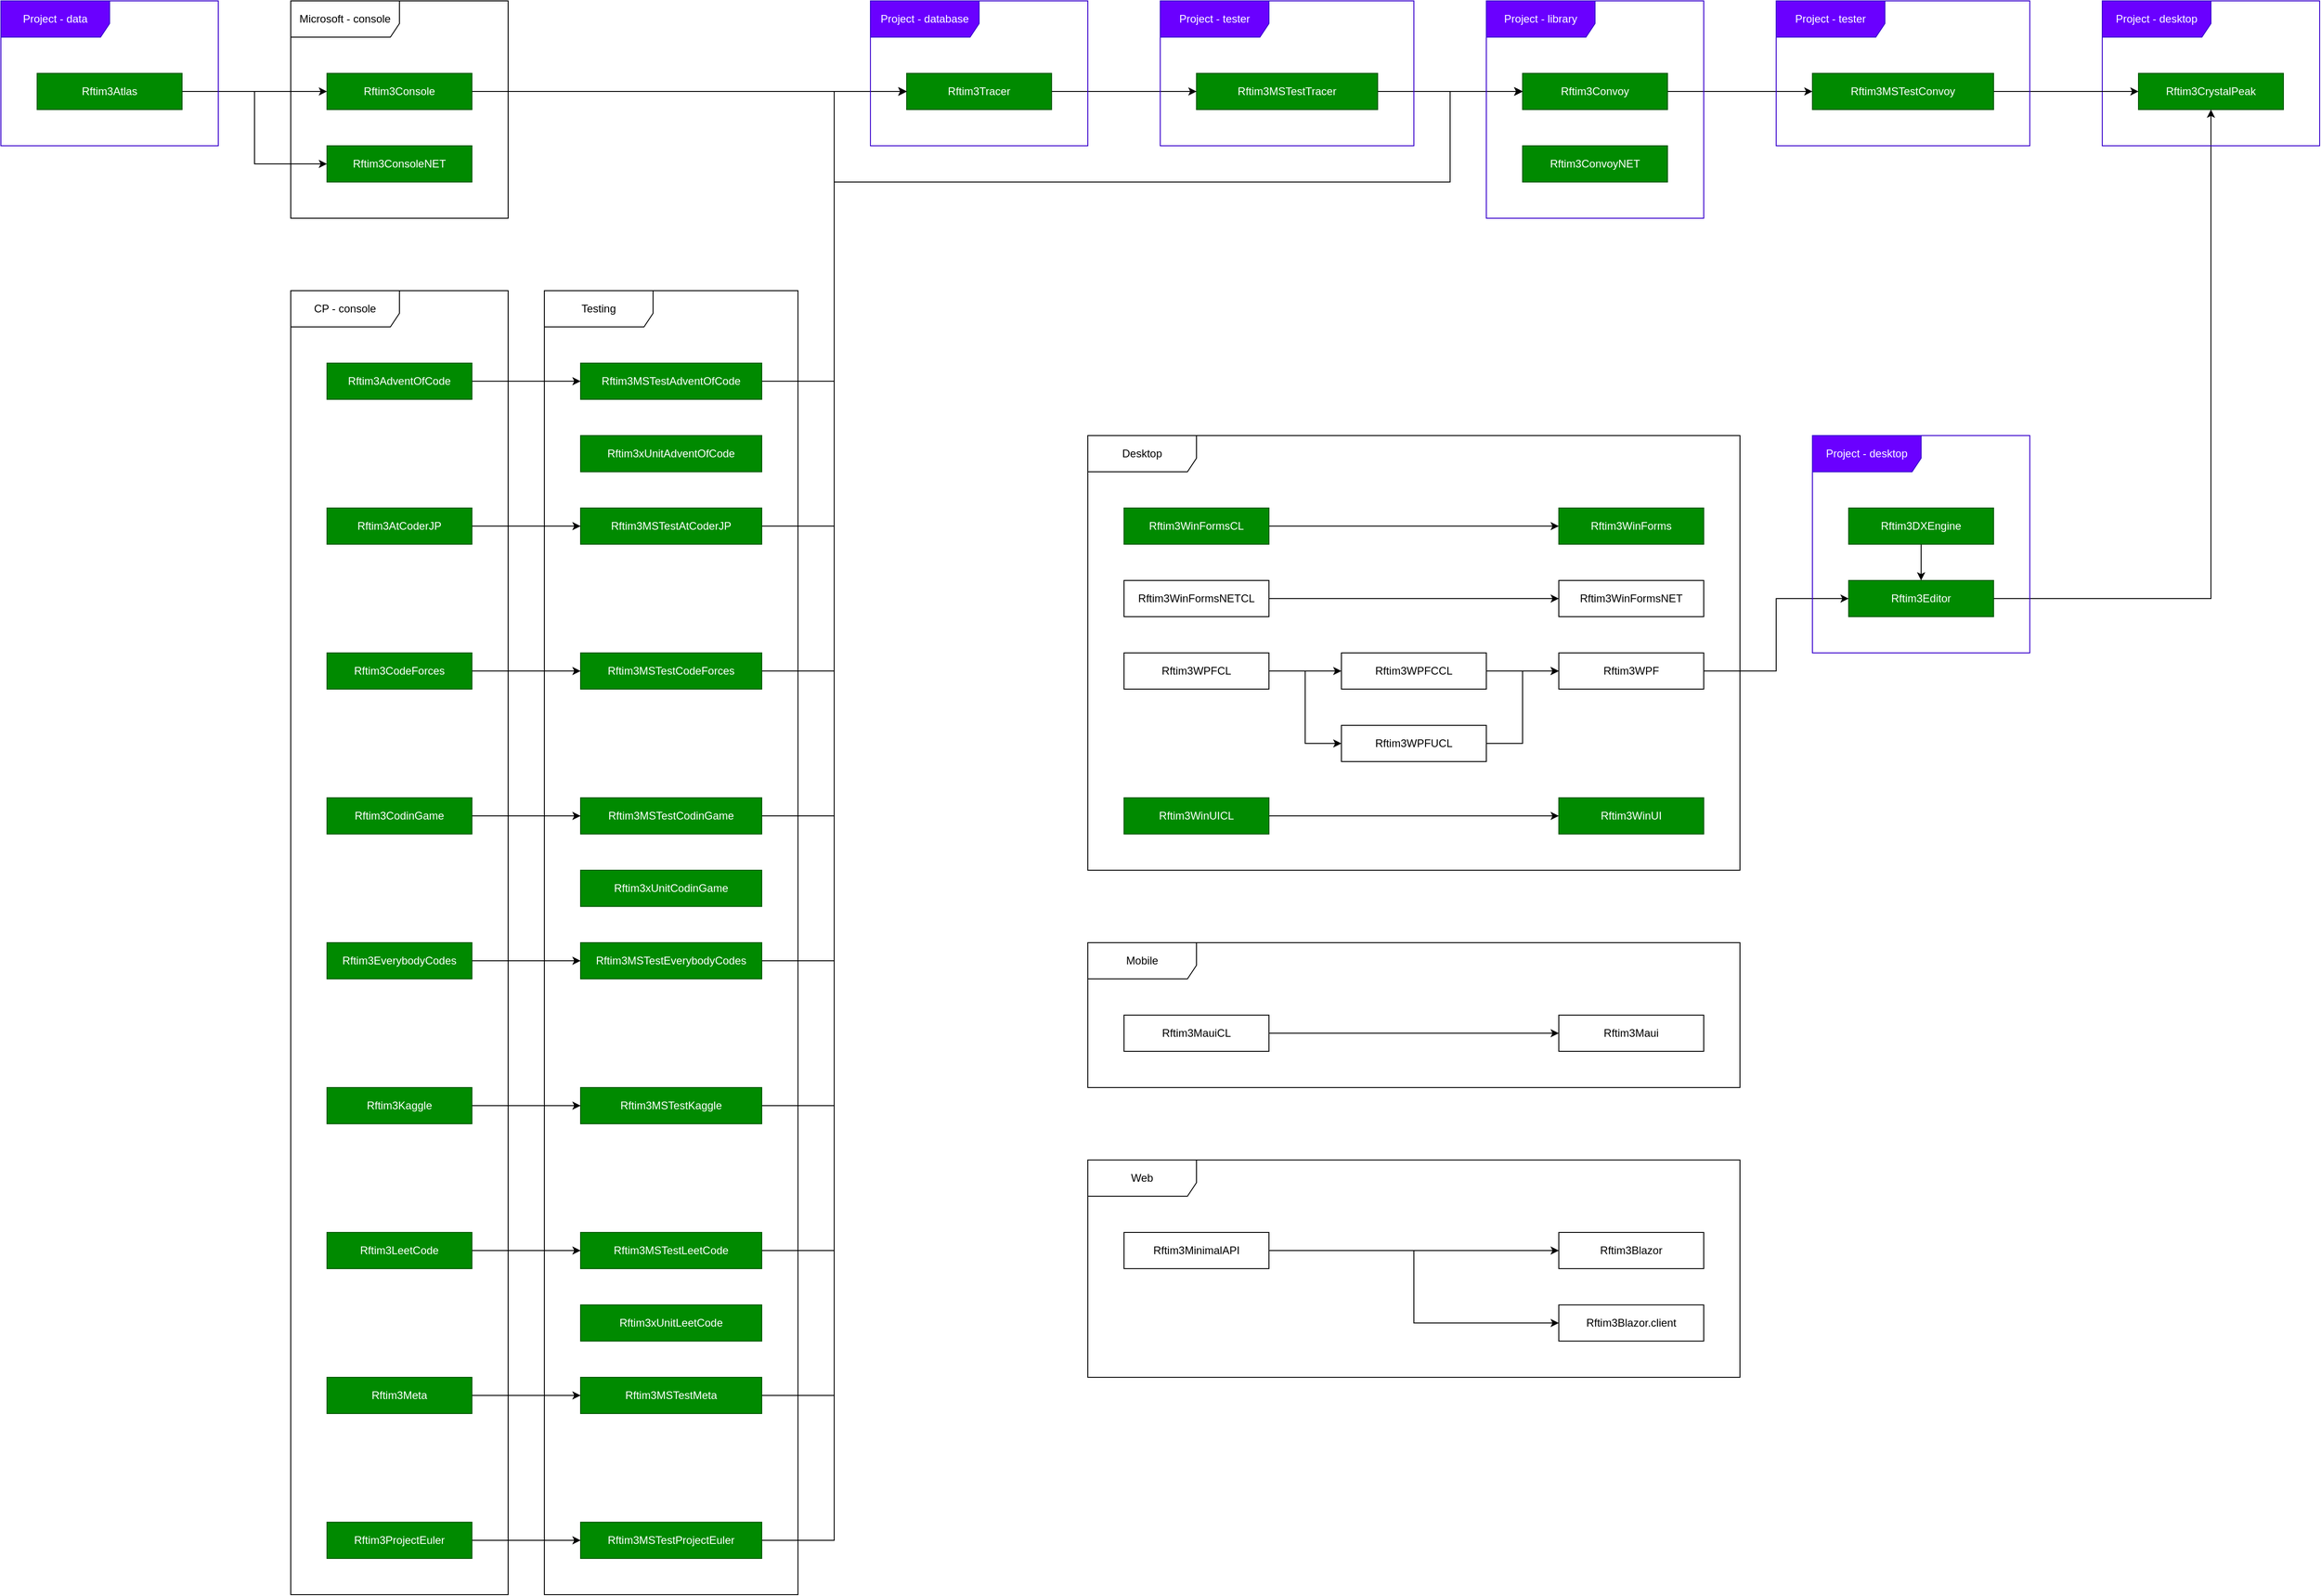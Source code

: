 <mxfile version="28.0.6" pages="2">
  <diagram name="CrystalPeak" id="m_IQmcZkBS580s_W7UU5">
    <mxGraphModel dx="6746" dy="1921" grid="1" gridSize="10" guides="1" tooltips="1" connect="1" arrows="1" fold="1" page="1" pageScale="1" pageWidth="850" pageHeight="1100" math="0" shadow="0">
      <root>
        <mxCell id="0" />
        <mxCell id="1" parent="0" />
        <mxCell id="jCO1NoN9x0R4a6XdQQb--128" style="edgeStyle=orthogonalEdgeStyle;rounded=0;orthogonalLoop=1;jettySize=auto;html=1;exitX=1;exitY=0.5;exitDx=0;exitDy=0;entryX=0;entryY=0.5;entryDx=0;entryDy=0;" parent="1" source="jCO1NoN9x0R4a6XdQQb--1" target="jCO1NoN9x0R4a6XdQQb--49" edge="1">
          <mxGeometry relative="1" as="geometry" />
        </mxCell>
        <mxCell id="jCO1NoN9x0R4a6XdQQb--1" value="Rftim3AdventOfCode" style="rounded=0;whiteSpace=wrap;html=1;fillColor=#008a00;fontColor=#ffffff;strokeColor=#005700;" parent="1" vertex="1">
          <mxGeometry x="-2680" y="440" width="160" height="40" as="geometry" />
        </mxCell>
        <mxCell id="jCO1NoN9x0R4a6XdQQb--130" style="edgeStyle=orthogonalEdgeStyle;rounded=0;orthogonalLoop=1;jettySize=auto;html=1;exitX=1;exitY=0.5;exitDx=0;exitDy=0;entryX=0;entryY=0.5;entryDx=0;entryDy=0;" parent="1" source="jCO1NoN9x0R4a6XdQQb--2" target="jCO1NoN9x0R4a6XdQQb--50" edge="1">
          <mxGeometry relative="1" as="geometry" />
        </mxCell>
        <mxCell id="jCO1NoN9x0R4a6XdQQb--2" value="Rftim3AtCoderJP" style="rounded=0;whiteSpace=wrap;html=1;fillColor=#008a00;fontColor=#ffffff;strokeColor=#005700;" parent="1" vertex="1">
          <mxGeometry x="-2680" y="600" width="160" height="40" as="geometry" />
        </mxCell>
        <mxCell id="jCO1NoN9x0R4a6XdQQb--3" value="Rftim3Blazor" style="rounded=0;whiteSpace=wrap;html=1;" parent="1" vertex="1">
          <mxGeometry x="-1320" y="1400" width="160" height="40" as="geometry" />
        </mxCell>
        <mxCell id="jCO1NoN9x0R4a6XdQQb--4" value="Rftim3Blazor.client" style="rounded=0;whiteSpace=wrap;html=1;" parent="1" vertex="1">
          <mxGeometry x="-1320" y="1480" width="160" height="40" as="geometry" />
        </mxCell>
        <mxCell id="jCO1NoN9x0R4a6XdQQb--131" style="edgeStyle=orthogonalEdgeStyle;rounded=0;orthogonalLoop=1;jettySize=auto;html=1;exitX=1;exitY=0.5;exitDx=0;exitDy=0;entryX=0;entryY=0.5;entryDx=0;entryDy=0;" parent="1" source="jCO1NoN9x0R4a6XdQQb--5" target="jCO1NoN9x0R4a6XdQQb--51" edge="1">
          <mxGeometry relative="1" as="geometry" />
        </mxCell>
        <mxCell id="jCO1NoN9x0R4a6XdQQb--5" value="Rftim3CodeForces" style="rounded=0;whiteSpace=wrap;html=1;fillColor=#008a00;fontColor=#ffffff;strokeColor=#005700;" parent="1" vertex="1">
          <mxGeometry x="-2680" y="760" width="160" height="40" as="geometry" />
        </mxCell>
        <mxCell id="jCO1NoN9x0R4a6XdQQb--132" style="edgeStyle=orthogonalEdgeStyle;rounded=0;orthogonalLoop=1;jettySize=auto;html=1;exitX=1;exitY=0.5;exitDx=0;exitDy=0;entryX=0;entryY=0.5;entryDx=0;entryDy=0;" parent="1" source="jCO1NoN9x0R4a6XdQQb--6" target="jCO1NoN9x0R4a6XdQQb--52" edge="1">
          <mxGeometry relative="1" as="geometry" />
        </mxCell>
        <mxCell id="jCO1NoN9x0R4a6XdQQb--6" value="Rftim3CodinGame" style="rounded=0;whiteSpace=wrap;html=1;fillColor=#008a00;fontColor=#ffffff;strokeColor=#005700;" parent="1" vertex="1">
          <mxGeometry x="-2680" y="920" width="160" height="40" as="geometry" />
        </mxCell>
        <mxCell id="6TOBQxpvI8BJe7nxFPas-63" style="edgeStyle=orthogonalEdgeStyle;rounded=0;orthogonalLoop=1;jettySize=auto;html=1;exitX=1;exitY=0.5;exitDx=0;exitDy=0;entryX=0;entryY=0.5;entryDx=0;entryDy=0;" parent="1" source="jCO1NoN9x0R4a6XdQQb--9" target="jCO1NoN9x0R4a6XdQQb--125" edge="1">
          <mxGeometry relative="1" as="geometry" />
        </mxCell>
        <mxCell id="jCO1NoN9x0R4a6XdQQb--9" value="Rftim3Convoy" style="rounded=0;whiteSpace=wrap;html=1;fillColor=#008a00;fontColor=#ffffff;strokeColor=#005700;" parent="1" vertex="1">
          <mxGeometry x="-1360" y="120" width="160" height="40" as="geometry" />
        </mxCell>
        <mxCell id="jCO1NoN9x0R4a6XdQQb--10" value="Rftim3ConvoyNET" style="rounded=0;whiteSpace=wrap;html=1;fillColor=#008a00;fontColor=#ffffff;strokeColor=#005700;" parent="1" vertex="1">
          <mxGeometry x="-1360" y="200" width="160" height="40" as="geometry" />
        </mxCell>
        <mxCell id="jCO1NoN9x0R4a6XdQQb--12" value="Rftim3CrystalPeak" style="rounded=0;whiteSpace=wrap;html=1;fillColor=#008a00;fontColor=#ffffff;strokeColor=#005700;" parent="1" vertex="1">
          <mxGeometry x="-680" y="120" width="160" height="40" as="geometry" />
        </mxCell>
        <mxCell id="6TOBQxpvI8BJe7nxFPas-1" style="edgeStyle=orthogonalEdgeStyle;rounded=0;orthogonalLoop=1;jettySize=auto;html=1;exitX=1;exitY=0.5;exitDx=0;exitDy=0;entryX=0;entryY=0.5;entryDx=0;entryDy=0;" parent="1" source="jCO1NoN9x0R4a6XdQQb--13" target="jCO1NoN9x0R4a6XdQQb--14" edge="1">
          <mxGeometry relative="1" as="geometry" />
        </mxCell>
        <mxCell id="6TOBQxpvI8BJe7nxFPas-5" style="edgeStyle=orthogonalEdgeStyle;rounded=0;orthogonalLoop=1;jettySize=auto;html=1;exitX=1;exitY=0.5;exitDx=0;exitDy=0;entryX=0;entryY=0.5;entryDx=0;entryDy=0;" parent="1" source="jCO1NoN9x0R4a6XdQQb--13" target="6TOBQxpvI8BJe7nxFPas-4" edge="1">
          <mxGeometry relative="1" as="geometry" />
        </mxCell>
        <mxCell id="jCO1NoN9x0R4a6XdQQb--13" value="Rftim3Atlas" style="rounded=0;whiteSpace=wrap;html=1;fillColor=#008a00;fontColor=#ffffff;strokeColor=#005700;" parent="1" vertex="1">
          <mxGeometry x="-3000" y="120" width="160" height="40" as="geometry" />
        </mxCell>
        <mxCell id="6TOBQxpvI8BJe7nxFPas-3" style="edgeStyle=orthogonalEdgeStyle;rounded=0;orthogonalLoop=1;jettySize=auto;html=1;exitX=1;exitY=0.5;exitDx=0;exitDy=0;entryX=0;entryY=0.5;entryDx=0;entryDy=0;" parent="1" source="jCO1NoN9x0R4a6XdQQb--14" target="jCO1NoN9x0R4a6XdQQb--26" edge="1">
          <mxGeometry relative="1" as="geometry" />
        </mxCell>
        <mxCell id="6TOBQxpvI8BJe7nxFPas-7" style="edgeStyle=orthogonalEdgeStyle;rounded=0;orthogonalLoop=1;jettySize=auto;html=1;exitX=1;exitY=0.5;exitDx=0;exitDy=0;entryX=0;entryY=0.5;entryDx=0;entryDy=0;" parent="1" source="jCO1NoN9x0R4a6XdQQb--14" target="jCO1NoN9x0R4a6XdQQb--9" edge="1">
          <mxGeometry relative="1" as="geometry" />
        </mxCell>
        <mxCell id="jCO1NoN9x0R4a6XdQQb--14" value="Rftim3Console" style="rounded=0;whiteSpace=wrap;html=1;fillColor=#008a00;fontColor=#ffffff;strokeColor=#005700;" parent="1" vertex="1">
          <mxGeometry x="-2680" y="120" width="160" height="40" as="geometry" />
        </mxCell>
        <mxCell id="jCO1NoN9x0R4a6XdQQb--165" value="" style="edgeStyle=orthogonalEdgeStyle;rounded=0;orthogonalLoop=1;jettySize=auto;html=1;" parent="1" source="jCO1NoN9x0R4a6XdQQb--15" target="jCO1NoN9x0R4a6XdQQb--16" edge="1">
          <mxGeometry relative="1" as="geometry" />
        </mxCell>
        <mxCell id="jCO1NoN9x0R4a6XdQQb--15" value="Rftim3DXEngine" style="rounded=0;whiteSpace=wrap;html=1;fillColor=#008a00;fontColor=#ffffff;strokeColor=#005700;" parent="1" vertex="1">
          <mxGeometry x="-1000" y="600" width="160" height="40" as="geometry" />
        </mxCell>
        <mxCell id="6TOBQxpvI8BJe7nxFPas-61" style="edgeStyle=orthogonalEdgeStyle;rounded=0;orthogonalLoop=1;jettySize=auto;html=1;exitX=1;exitY=0.5;exitDx=0;exitDy=0;entryX=0.5;entryY=1;entryDx=0;entryDy=0;" parent="1" source="jCO1NoN9x0R4a6XdQQb--16" target="jCO1NoN9x0R4a6XdQQb--12" edge="1">
          <mxGeometry relative="1" as="geometry" />
        </mxCell>
        <mxCell id="jCO1NoN9x0R4a6XdQQb--16" value="Rftim3Editor" style="rounded=0;whiteSpace=wrap;html=1;fillColor=#008a00;fontColor=#ffffff;strokeColor=#005700;" parent="1" vertex="1">
          <mxGeometry x="-1000" y="680" width="160" height="40" as="geometry" />
        </mxCell>
        <mxCell id="jCO1NoN9x0R4a6XdQQb--133" style="edgeStyle=orthogonalEdgeStyle;rounded=0;orthogonalLoop=1;jettySize=auto;html=1;exitX=1;exitY=0.5;exitDx=0;exitDy=0;entryX=0;entryY=0.5;entryDx=0;entryDy=0;" parent="1" source="jCO1NoN9x0R4a6XdQQb--17" target="jCO1NoN9x0R4a6XdQQb--53" edge="1">
          <mxGeometry relative="1" as="geometry" />
        </mxCell>
        <mxCell id="jCO1NoN9x0R4a6XdQQb--17" value="Rftim3EverybodyCodes" style="rounded=0;whiteSpace=wrap;html=1;fillColor=#008a00;fontColor=#ffffff;strokeColor=#005700;" parent="1" vertex="1">
          <mxGeometry x="-2680" y="1080" width="160" height="40" as="geometry" />
        </mxCell>
        <mxCell id="jCO1NoN9x0R4a6XdQQb--134" style="edgeStyle=orthogonalEdgeStyle;rounded=0;orthogonalLoop=1;jettySize=auto;html=1;exitX=1;exitY=0.5;exitDx=0;exitDy=0;entryX=0;entryY=0.5;entryDx=0;entryDy=0;" parent="1" source="jCO1NoN9x0R4a6XdQQb--18" target="jCO1NoN9x0R4a6XdQQb--54" edge="1">
          <mxGeometry relative="1" as="geometry" />
        </mxCell>
        <mxCell id="jCO1NoN9x0R4a6XdQQb--18" value="Rftim3Kaggle" style="rounded=0;whiteSpace=wrap;html=1;fillColor=#008a00;fontColor=#ffffff;strokeColor=#005700;" parent="1" vertex="1">
          <mxGeometry x="-2680" y="1240" width="160" height="40" as="geometry" />
        </mxCell>
        <mxCell id="jCO1NoN9x0R4a6XdQQb--135" style="edgeStyle=orthogonalEdgeStyle;rounded=0;orthogonalLoop=1;jettySize=auto;html=1;exitX=1;exitY=0.5;exitDx=0;exitDy=0;entryX=0;entryY=0.5;entryDx=0;entryDy=0;" parent="1" source="jCO1NoN9x0R4a6XdQQb--19" target="jCO1NoN9x0R4a6XdQQb--55" edge="1">
          <mxGeometry relative="1" as="geometry" />
        </mxCell>
        <mxCell id="jCO1NoN9x0R4a6XdQQb--19" value="Rftim3LeetCode" style="rounded=0;whiteSpace=wrap;html=1;fillColor=#008a00;fontColor=#ffffff;strokeColor=#005700;" parent="1" vertex="1">
          <mxGeometry x="-2680" y="1400" width="160" height="40" as="geometry" />
        </mxCell>
        <mxCell id="jCO1NoN9x0R4a6XdQQb--20" value="Rftim3Maui" style="rounded=0;whiteSpace=wrap;html=1;" parent="1" vertex="1">
          <mxGeometry x="-1320" y="1160" width="160" height="40" as="geometry" />
        </mxCell>
        <mxCell id="jCO1NoN9x0R4a6XdQQb--156" style="edgeStyle=orthogonalEdgeStyle;rounded=0;orthogonalLoop=1;jettySize=auto;html=1;exitX=1;exitY=0.5;exitDx=0;exitDy=0;entryX=0;entryY=0.5;entryDx=0;entryDy=0;" parent="1" source="jCO1NoN9x0R4a6XdQQb--21" target="jCO1NoN9x0R4a6XdQQb--20" edge="1">
          <mxGeometry relative="1" as="geometry" />
        </mxCell>
        <mxCell id="jCO1NoN9x0R4a6XdQQb--21" value="Rftim3MauiCL" style="rounded=0;whiteSpace=wrap;html=1;" parent="1" vertex="1">
          <mxGeometry x="-1800" y="1160" width="160" height="40" as="geometry" />
        </mxCell>
        <mxCell id="jCO1NoN9x0R4a6XdQQb--136" style="edgeStyle=orthogonalEdgeStyle;rounded=0;orthogonalLoop=1;jettySize=auto;html=1;exitX=1;exitY=0.5;exitDx=0;exitDy=0;entryX=0;entryY=0.5;entryDx=0;entryDy=0;" parent="1" source="jCO1NoN9x0R4a6XdQQb--22" target="jCO1NoN9x0R4a6XdQQb--56" edge="1">
          <mxGeometry relative="1" as="geometry" />
        </mxCell>
        <mxCell id="jCO1NoN9x0R4a6XdQQb--22" value="Rftim3Meta" style="rounded=0;whiteSpace=wrap;html=1;fillColor=#008a00;fontColor=#ffffff;strokeColor=#005700;" parent="1" vertex="1">
          <mxGeometry x="-2680" y="1560" width="160" height="40" as="geometry" />
        </mxCell>
        <mxCell id="jCO1NoN9x0R4a6XdQQb--160" style="edgeStyle=orthogonalEdgeStyle;rounded=0;orthogonalLoop=1;jettySize=auto;html=1;exitX=1;exitY=0.5;exitDx=0;exitDy=0;entryX=0;entryY=0.5;entryDx=0;entryDy=0;" parent="1" source="jCO1NoN9x0R4a6XdQQb--23" target="jCO1NoN9x0R4a6XdQQb--3" edge="1">
          <mxGeometry relative="1" as="geometry" />
        </mxCell>
        <mxCell id="jCO1NoN9x0R4a6XdQQb--161" style="edgeStyle=orthogonalEdgeStyle;rounded=0;orthogonalLoop=1;jettySize=auto;html=1;exitX=1;exitY=0.5;exitDx=0;exitDy=0;entryX=0;entryY=0.5;entryDx=0;entryDy=0;" parent="1" source="jCO1NoN9x0R4a6XdQQb--23" target="jCO1NoN9x0R4a6XdQQb--4" edge="1">
          <mxGeometry relative="1" as="geometry" />
        </mxCell>
        <mxCell id="jCO1NoN9x0R4a6XdQQb--23" value="Rftim3MinimalAPI" style="rounded=0;whiteSpace=wrap;html=1;" parent="1" vertex="1">
          <mxGeometry x="-1800" y="1400" width="160" height="40" as="geometry" />
        </mxCell>
        <mxCell id="jCO1NoN9x0R4a6XdQQb--137" style="edgeStyle=orthogonalEdgeStyle;rounded=0;orthogonalLoop=1;jettySize=auto;html=1;exitX=1;exitY=0.5;exitDx=0;exitDy=0;entryX=0;entryY=0.5;entryDx=0;entryDy=0;" parent="1" source="jCO1NoN9x0R4a6XdQQb--25" target="jCO1NoN9x0R4a6XdQQb--57" edge="1">
          <mxGeometry relative="1" as="geometry" />
        </mxCell>
        <mxCell id="jCO1NoN9x0R4a6XdQQb--25" value="Rftim3ProjectEuler" style="rounded=0;whiteSpace=wrap;html=1;fillColor=#008a00;fontColor=#ffffff;strokeColor=#005700;" parent="1" vertex="1">
          <mxGeometry x="-2680" y="1720" width="160" height="40" as="geometry" />
        </mxCell>
        <mxCell id="6TOBQxpvI8BJe7nxFPas-12" style="edgeStyle=orthogonalEdgeStyle;rounded=0;orthogonalLoop=1;jettySize=auto;html=1;exitX=1;exitY=0.5;exitDx=0;exitDy=0;entryX=0;entryY=0.5;entryDx=0;entryDy=0;" parent="1" source="jCO1NoN9x0R4a6XdQQb--26" target="6TOBQxpvI8BJe7nxFPas-11" edge="1">
          <mxGeometry relative="1" as="geometry" />
        </mxCell>
        <mxCell id="jCO1NoN9x0R4a6XdQQb--26" value="Rftim3Tracer" style="rounded=0;whiteSpace=wrap;html=1;fillColor=#008a00;fontColor=#ffffff;strokeColor=#005700;" parent="1" vertex="1">
          <mxGeometry x="-2040" y="120" width="160" height="40" as="geometry" />
        </mxCell>
        <mxCell id="jCO1NoN9x0R4a6XdQQb--27" value="Rftim3WinForms" style="rounded=0;whiteSpace=wrap;html=1;fillColor=#008a00;fontColor=#ffffff;strokeColor=#005700;" parent="1" vertex="1">
          <mxGeometry x="-1320" y="600" width="160" height="40" as="geometry" />
        </mxCell>
        <mxCell id="jCO1NoN9x0R4a6XdQQb--143" style="edgeStyle=orthogonalEdgeStyle;rounded=0;orthogonalLoop=1;jettySize=auto;html=1;exitX=1;exitY=0.5;exitDx=0;exitDy=0;entryX=0;entryY=0.5;entryDx=0;entryDy=0;" parent="1" source="jCO1NoN9x0R4a6XdQQb--28" target="jCO1NoN9x0R4a6XdQQb--27" edge="1">
          <mxGeometry relative="1" as="geometry" />
        </mxCell>
        <mxCell id="jCO1NoN9x0R4a6XdQQb--28" value="Rftim3WinFormsCL" style="rounded=0;whiteSpace=wrap;html=1;fillColor=#008a00;fontColor=#ffffff;strokeColor=#005700;" parent="1" vertex="1">
          <mxGeometry x="-1800" y="600" width="160" height="40" as="geometry" />
        </mxCell>
        <mxCell id="jCO1NoN9x0R4a6XdQQb--29" value="Rftim3WinFormsNET" style="rounded=0;whiteSpace=wrap;html=1;" parent="1" vertex="1">
          <mxGeometry x="-1320" y="680" width="160" height="40" as="geometry" />
        </mxCell>
        <mxCell id="jCO1NoN9x0R4a6XdQQb--145" style="edgeStyle=orthogonalEdgeStyle;rounded=0;orthogonalLoop=1;jettySize=auto;html=1;exitX=1;exitY=0.5;exitDx=0;exitDy=0;entryX=0;entryY=0.5;entryDx=0;entryDy=0;" parent="1" source="jCO1NoN9x0R4a6XdQQb--30" target="jCO1NoN9x0R4a6XdQQb--29" edge="1">
          <mxGeometry relative="1" as="geometry" />
        </mxCell>
        <mxCell id="jCO1NoN9x0R4a6XdQQb--30" value="Rftim3WinFormsNETCL" style="rounded=0;whiteSpace=wrap;html=1;" parent="1" vertex="1">
          <mxGeometry x="-1800" y="680" width="160" height="40" as="geometry" />
        </mxCell>
        <mxCell id="jCO1NoN9x0R4a6XdQQb--31" value="Rftim3WinUI" style="rounded=0;whiteSpace=wrap;html=1;fillColor=#008a00;fontColor=#ffffff;strokeColor=#005700;" parent="1" vertex="1">
          <mxGeometry x="-1320" y="920" width="160" height="40" as="geometry" />
        </mxCell>
        <mxCell id="jCO1NoN9x0R4a6XdQQb--154" style="edgeStyle=orthogonalEdgeStyle;rounded=0;orthogonalLoop=1;jettySize=auto;html=1;exitX=1;exitY=0.5;exitDx=0;exitDy=0;entryX=0;entryY=0.5;entryDx=0;entryDy=0;" parent="1" source="jCO1NoN9x0R4a6XdQQb--32" target="jCO1NoN9x0R4a6XdQQb--31" edge="1">
          <mxGeometry relative="1" as="geometry" />
        </mxCell>
        <mxCell id="jCO1NoN9x0R4a6XdQQb--32" value="Rftim3WinUICL" style="rounded=0;whiteSpace=wrap;html=1;fillColor=#008a00;fontColor=#ffffff;strokeColor=#005700;" parent="1" vertex="1">
          <mxGeometry x="-1800" y="920" width="160" height="40" as="geometry" />
        </mxCell>
        <mxCell id="jCO1NoN9x0R4a6XdQQb--166" style="edgeStyle=orthogonalEdgeStyle;rounded=0;orthogonalLoop=1;jettySize=auto;html=1;exitX=1;exitY=0.5;exitDx=0;exitDy=0;entryX=0;entryY=0.5;entryDx=0;entryDy=0;" parent="1" source="jCO1NoN9x0R4a6XdQQb--33" target="jCO1NoN9x0R4a6XdQQb--16" edge="1">
          <mxGeometry relative="1" as="geometry" />
        </mxCell>
        <mxCell id="jCO1NoN9x0R4a6XdQQb--33" value="Rftim3WPF" style="rounded=0;whiteSpace=wrap;html=1;" parent="1" vertex="1">
          <mxGeometry x="-1320" y="760" width="160" height="40" as="geometry" />
        </mxCell>
        <mxCell id="jCO1NoN9x0R4a6XdQQb--152" style="edgeStyle=orthogonalEdgeStyle;rounded=0;orthogonalLoop=1;jettySize=auto;html=1;exitX=1;exitY=0.5;exitDx=0;exitDy=0;entryX=0;entryY=0.5;entryDx=0;entryDy=0;" parent="1" source="jCO1NoN9x0R4a6XdQQb--34" target="jCO1NoN9x0R4a6XdQQb--33" edge="1">
          <mxGeometry relative="1" as="geometry" />
        </mxCell>
        <mxCell id="jCO1NoN9x0R4a6XdQQb--34" value="Rftim3WPFCCL" style="rounded=0;whiteSpace=wrap;html=1;" parent="1" vertex="1">
          <mxGeometry x="-1560" y="760" width="160" height="40" as="geometry" />
        </mxCell>
        <mxCell id="jCO1NoN9x0R4a6XdQQb--149" style="edgeStyle=orthogonalEdgeStyle;rounded=0;orthogonalLoop=1;jettySize=auto;html=1;exitX=1;exitY=0.5;exitDx=0;exitDy=0;entryX=0;entryY=0.5;entryDx=0;entryDy=0;" parent="1" source="jCO1NoN9x0R4a6XdQQb--35" target="jCO1NoN9x0R4a6XdQQb--34" edge="1">
          <mxGeometry relative="1" as="geometry" />
        </mxCell>
        <mxCell id="jCO1NoN9x0R4a6XdQQb--150" style="edgeStyle=orthogonalEdgeStyle;rounded=0;orthogonalLoop=1;jettySize=auto;html=1;exitX=1;exitY=0.5;exitDx=0;exitDy=0;entryX=0;entryY=0.5;entryDx=0;entryDy=0;" parent="1" source="jCO1NoN9x0R4a6XdQQb--35" target="jCO1NoN9x0R4a6XdQQb--36" edge="1">
          <mxGeometry relative="1" as="geometry" />
        </mxCell>
        <mxCell id="jCO1NoN9x0R4a6XdQQb--35" value="Rftim3WPFCL" style="rounded=0;whiteSpace=wrap;html=1;" parent="1" vertex="1">
          <mxGeometry x="-1800" y="760" width="160" height="40" as="geometry" />
        </mxCell>
        <mxCell id="jCO1NoN9x0R4a6XdQQb--153" style="edgeStyle=orthogonalEdgeStyle;rounded=0;orthogonalLoop=1;jettySize=auto;html=1;exitX=1;exitY=0.5;exitDx=0;exitDy=0;entryX=0;entryY=0.5;entryDx=0;entryDy=0;" parent="1" source="jCO1NoN9x0R4a6XdQQb--36" target="jCO1NoN9x0R4a6XdQQb--33" edge="1">
          <mxGeometry relative="1" as="geometry" />
        </mxCell>
        <mxCell id="jCO1NoN9x0R4a6XdQQb--36" value="Rftim3WPFUCL" style="rounded=0;whiteSpace=wrap;html=1;" parent="1" vertex="1">
          <mxGeometry x="-1560" y="840" width="160" height="40" as="geometry" />
        </mxCell>
        <mxCell id="jCO1NoN9x0R4a6XdQQb--38" value="Rftim3xUnitAdventOfCode" style="rounded=0;whiteSpace=wrap;html=1;fillColor=#008a00;fontColor=#ffffff;strokeColor=#005700;" parent="1" vertex="1">
          <mxGeometry x="-2400" y="520" width="200" height="40" as="geometry" />
        </mxCell>
        <mxCell id="jCO1NoN9x0R4a6XdQQb--41" value="Rftim3xUnitCodinGame" style="rounded=0;whiteSpace=wrap;html=1;fillColor=#008a00;fontColor=#ffffff;strokeColor=#005700;" parent="1" vertex="1">
          <mxGeometry x="-2400" y="1000" width="200" height="40" as="geometry" />
        </mxCell>
        <mxCell id="jCO1NoN9x0R4a6XdQQb--44" value="Rftim3xUnitLeetCode" style="rounded=0;whiteSpace=wrap;html=1;fillColor=#008a00;fontColor=#ffffff;strokeColor=#005700;" parent="1" vertex="1">
          <mxGeometry x="-2400" y="1480" width="200" height="40" as="geometry" />
        </mxCell>
        <mxCell id="6TOBQxpvI8BJe7nxFPas-42" style="edgeStyle=orthogonalEdgeStyle;rounded=0;orthogonalLoop=1;jettySize=auto;html=1;exitX=1;exitY=0.5;exitDx=0;exitDy=0;entryX=0;entryY=0.5;entryDx=0;entryDy=0;" parent="1" source="jCO1NoN9x0R4a6XdQQb--49" target="jCO1NoN9x0R4a6XdQQb--26" edge="1">
          <mxGeometry relative="1" as="geometry" />
        </mxCell>
        <mxCell id="6TOBQxpvI8BJe7nxFPas-43" style="edgeStyle=orthogonalEdgeStyle;rounded=0;orthogonalLoop=1;jettySize=auto;html=1;exitX=1;exitY=0.5;exitDx=0;exitDy=0;entryX=0;entryY=0.5;entryDx=0;entryDy=0;" parent="1" source="jCO1NoN9x0R4a6XdQQb--49" target="jCO1NoN9x0R4a6XdQQb--9" edge="1">
          <mxGeometry relative="1" as="geometry">
            <Array as="points">
              <mxPoint x="-2120" y="460" />
              <mxPoint x="-2120" y="240" />
              <mxPoint x="-1440" y="240" />
              <mxPoint x="-1440" y="140" />
            </Array>
          </mxGeometry>
        </mxCell>
        <mxCell id="jCO1NoN9x0R4a6XdQQb--49" value="Rftim3MSTestAdventOfCode" style="rounded=0;whiteSpace=wrap;html=1;fillColor=#008a00;fontColor=#ffffff;strokeColor=#005700;" parent="1" vertex="1">
          <mxGeometry x="-2400" y="440" width="200" height="40" as="geometry" />
        </mxCell>
        <mxCell id="6TOBQxpvI8BJe7nxFPas-44" style="edgeStyle=orthogonalEdgeStyle;rounded=0;orthogonalLoop=1;jettySize=auto;html=1;exitX=1;exitY=0.5;exitDx=0;exitDy=0;entryX=0;entryY=0.5;entryDx=0;entryDy=0;" parent="1" source="jCO1NoN9x0R4a6XdQQb--50" target="jCO1NoN9x0R4a6XdQQb--9" edge="1">
          <mxGeometry relative="1" as="geometry">
            <Array as="points">
              <mxPoint x="-2120" y="620" />
              <mxPoint x="-2120" y="240" />
              <mxPoint x="-1440" y="240" />
              <mxPoint x="-1440" y="140" />
            </Array>
          </mxGeometry>
        </mxCell>
        <mxCell id="6TOBQxpvI8BJe7nxFPas-45" style="edgeStyle=orthogonalEdgeStyle;rounded=0;orthogonalLoop=1;jettySize=auto;html=1;exitX=1;exitY=0.5;exitDx=0;exitDy=0;entryX=0;entryY=0.5;entryDx=0;entryDy=0;" parent="1" source="jCO1NoN9x0R4a6XdQQb--50" target="jCO1NoN9x0R4a6XdQQb--26" edge="1">
          <mxGeometry relative="1" as="geometry" />
        </mxCell>
        <mxCell id="jCO1NoN9x0R4a6XdQQb--50" value="Rftim3MSTestAtCoderJP" style="rounded=0;whiteSpace=wrap;html=1;fillColor=#008a00;fontColor=#ffffff;strokeColor=#005700;" parent="1" vertex="1">
          <mxGeometry x="-2400" y="600" width="200" height="40" as="geometry" />
        </mxCell>
        <mxCell id="6TOBQxpvI8BJe7nxFPas-46" style="edgeStyle=orthogonalEdgeStyle;rounded=0;orthogonalLoop=1;jettySize=auto;html=1;exitX=1;exitY=0.5;exitDx=0;exitDy=0;entryX=0;entryY=0.5;entryDx=0;entryDy=0;" parent="1" source="jCO1NoN9x0R4a6XdQQb--51" target="jCO1NoN9x0R4a6XdQQb--26" edge="1">
          <mxGeometry relative="1" as="geometry" />
        </mxCell>
        <mxCell id="6TOBQxpvI8BJe7nxFPas-47" style="edgeStyle=orthogonalEdgeStyle;rounded=0;orthogonalLoop=1;jettySize=auto;html=1;exitX=1;exitY=0.5;exitDx=0;exitDy=0;entryX=0;entryY=0.5;entryDx=0;entryDy=0;" parent="1" source="jCO1NoN9x0R4a6XdQQb--51" target="jCO1NoN9x0R4a6XdQQb--9" edge="1">
          <mxGeometry relative="1" as="geometry">
            <Array as="points">
              <mxPoint x="-2120" y="780" />
              <mxPoint x="-2120" y="240" />
              <mxPoint x="-1440" y="240" />
              <mxPoint x="-1440" y="140" />
            </Array>
          </mxGeometry>
        </mxCell>
        <mxCell id="jCO1NoN9x0R4a6XdQQb--51" value="Rftim3MSTestCodeForces" style="rounded=0;whiteSpace=wrap;html=1;fillColor=#008a00;fontColor=#ffffff;strokeColor=#005700;" parent="1" vertex="1">
          <mxGeometry x="-2400" y="760" width="200" height="40" as="geometry" />
        </mxCell>
        <mxCell id="6TOBQxpvI8BJe7nxFPas-48" style="edgeStyle=orthogonalEdgeStyle;rounded=0;orthogonalLoop=1;jettySize=auto;html=1;exitX=1;exitY=0.5;exitDx=0;exitDy=0;entryX=0;entryY=0.5;entryDx=0;entryDy=0;" parent="1" source="jCO1NoN9x0R4a6XdQQb--52" target="jCO1NoN9x0R4a6XdQQb--26" edge="1">
          <mxGeometry relative="1" as="geometry" />
        </mxCell>
        <mxCell id="6TOBQxpvI8BJe7nxFPas-49" style="edgeStyle=orthogonalEdgeStyle;rounded=0;orthogonalLoop=1;jettySize=auto;html=1;exitX=1;exitY=0.5;exitDx=0;exitDy=0;entryX=0;entryY=0.5;entryDx=0;entryDy=0;" parent="1" source="jCO1NoN9x0R4a6XdQQb--52" target="jCO1NoN9x0R4a6XdQQb--9" edge="1">
          <mxGeometry relative="1" as="geometry">
            <Array as="points">
              <mxPoint x="-2120" y="940" />
              <mxPoint x="-2120" y="240" />
              <mxPoint x="-1440" y="240" />
              <mxPoint x="-1440" y="140" />
            </Array>
          </mxGeometry>
        </mxCell>
        <mxCell id="jCO1NoN9x0R4a6XdQQb--52" value="Rftim3MSTestCodinGame" style="rounded=0;whiteSpace=wrap;html=1;fillColor=#008a00;fontColor=#ffffff;strokeColor=#005700;" parent="1" vertex="1">
          <mxGeometry x="-2400" y="920" width="200" height="40" as="geometry" />
        </mxCell>
        <mxCell id="6TOBQxpvI8BJe7nxFPas-50" style="edgeStyle=orthogonalEdgeStyle;rounded=0;orthogonalLoop=1;jettySize=auto;html=1;exitX=1;exitY=0.5;exitDx=0;exitDy=0;entryX=0;entryY=0.5;entryDx=0;entryDy=0;" parent="1" source="jCO1NoN9x0R4a6XdQQb--53" target="jCO1NoN9x0R4a6XdQQb--26" edge="1">
          <mxGeometry relative="1" as="geometry" />
        </mxCell>
        <mxCell id="6TOBQxpvI8BJe7nxFPas-51" style="edgeStyle=orthogonalEdgeStyle;rounded=0;orthogonalLoop=1;jettySize=auto;html=1;exitX=1;exitY=0.5;exitDx=0;exitDy=0;entryX=0;entryY=0.5;entryDx=0;entryDy=0;" parent="1" source="jCO1NoN9x0R4a6XdQQb--53" target="jCO1NoN9x0R4a6XdQQb--9" edge="1">
          <mxGeometry relative="1" as="geometry">
            <Array as="points">
              <mxPoint x="-2120" y="1100" />
              <mxPoint x="-2120" y="240" />
              <mxPoint x="-1440" y="240" />
              <mxPoint x="-1440" y="140" />
            </Array>
          </mxGeometry>
        </mxCell>
        <mxCell id="jCO1NoN9x0R4a6XdQQb--53" value="Rftim3MSTestEverybodyCodes" style="rounded=0;whiteSpace=wrap;html=1;fillColor=#008a00;fontColor=#ffffff;strokeColor=#005700;" parent="1" vertex="1">
          <mxGeometry x="-2400" y="1080" width="200" height="40" as="geometry" />
        </mxCell>
        <mxCell id="6TOBQxpvI8BJe7nxFPas-52" style="edgeStyle=orthogonalEdgeStyle;rounded=0;orthogonalLoop=1;jettySize=auto;html=1;exitX=1;exitY=0.5;exitDx=0;exitDy=0;entryX=0;entryY=0.5;entryDx=0;entryDy=0;" parent="1" source="jCO1NoN9x0R4a6XdQQb--54" target="jCO1NoN9x0R4a6XdQQb--26" edge="1">
          <mxGeometry relative="1" as="geometry" />
        </mxCell>
        <mxCell id="6TOBQxpvI8BJe7nxFPas-53" style="edgeStyle=orthogonalEdgeStyle;rounded=0;orthogonalLoop=1;jettySize=auto;html=1;exitX=1;exitY=0.5;exitDx=0;exitDy=0;entryX=0;entryY=0.5;entryDx=0;entryDy=0;" parent="1" source="jCO1NoN9x0R4a6XdQQb--54" target="jCO1NoN9x0R4a6XdQQb--9" edge="1">
          <mxGeometry relative="1" as="geometry">
            <Array as="points">
              <mxPoint x="-2120" y="1260" />
              <mxPoint x="-2120" y="240" />
              <mxPoint x="-1440" y="240" />
              <mxPoint x="-1440" y="140" />
            </Array>
          </mxGeometry>
        </mxCell>
        <mxCell id="jCO1NoN9x0R4a6XdQQb--54" value="Rftim3MSTestKaggle" style="rounded=0;whiteSpace=wrap;html=1;fillColor=#008a00;fontColor=#ffffff;strokeColor=#005700;" parent="1" vertex="1">
          <mxGeometry x="-2400" y="1240" width="200" height="40" as="geometry" />
        </mxCell>
        <mxCell id="6TOBQxpvI8BJe7nxFPas-54" style="edgeStyle=orthogonalEdgeStyle;rounded=0;orthogonalLoop=1;jettySize=auto;html=1;exitX=1;exitY=0.5;exitDx=0;exitDy=0;entryX=0;entryY=0.5;entryDx=0;entryDy=0;" parent="1" source="jCO1NoN9x0R4a6XdQQb--55" target="jCO1NoN9x0R4a6XdQQb--26" edge="1">
          <mxGeometry relative="1" as="geometry" />
        </mxCell>
        <mxCell id="6TOBQxpvI8BJe7nxFPas-55" style="edgeStyle=orthogonalEdgeStyle;rounded=0;orthogonalLoop=1;jettySize=auto;html=1;exitX=1;exitY=0.5;exitDx=0;exitDy=0;entryX=0;entryY=0.5;entryDx=0;entryDy=0;" parent="1" source="jCO1NoN9x0R4a6XdQQb--55" target="jCO1NoN9x0R4a6XdQQb--9" edge="1">
          <mxGeometry relative="1" as="geometry">
            <Array as="points">
              <mxPoint x="-2120" y="1420" />
              <mxPoint x="-2120" y="240" />
              <mxPoint x="-1440" y="240" />
              <mxPoint x="-1440" y="140" />
            </Array>
          </mxGeometry>
        </mxCell>
        <mxCell id="jCO1NoN9x0R4a6XdQQb--55" value="Rftim3MSTestLeetCode" style="rounded=0;whiteSpace=wrap;html=1;fillColor=#008a00;fontColor=#ffffff;strokeColor=#005700;" parent="1" vertex="1">
          <mxGeometry x="-2400" y="1400" width="200" height="40" as="geometry" />
        </mxCell>
        <mxCell id="6TOBQxpvI8BJe7nxFPas-56" style="edgeStyle=orthogonalEdgeStyle;rounded=0;orthogonalLoop=1;jettySize=auto;html=1;exitX=1;exitY=0.5;exitDx=0;exitDy=0;entryX=0;entryY=0.5;entryDx=0;entryDy=0;" parent="1" source="jCO1NoN9x0R4a6XdQQb--56" target="jCO1NoN9x0R4a6XdQQb--26" edge="1">
          <mxGeometry relative="1" as="geometry" />
        </mxCell>
        <mxCell id="6TOBQxpvI8BJe7nxFPas-57" style="edgeStyle=orthogonalEdgeStyle;rounded=0;orthogonalLoop=1;jettySize=auto;html=1;exitX=1;exitY=0.5;exitDx=0;exitDy=0;entryX=0;entryY=0.5;entryDx=0;entryDy=0;" parent="1" source="jCO1NoN9x0R4a6XdQQb--56" target="jCO1NoN9x0R4a6XdQQb--9" edge="1">
          <mxGeometry relative="1" as="geometry">
            <Array as="points">
              <mxPoint x="-2120" y="1580" />
              <mxPoint x="-2120" y="240" />
              <mxPoint x="-1440" y="240" />
              <mxPoint x="-1440" y="140" />
            </Array>
          </mxGeometry>
        </mxCell>
        <mxCell id="jCO1NoN9x0R4a6XdQQb--56" value="Rftim3MSTestMeta" style="rounded=0;whiteSpace=wrap;html=1;fillColor=#008a00;fontColor=#ffffff;strokeColor=#005700;" parent="1" vertex="1">
          <mxGeometry x="-2400" y="1560" width="200" height="40" as="geometry" />
        </mxCell>
        <mxCell id="6TOBQxpvI8BJe7nxFPas-58" style="edgeStyle=orthogonalEdgeStyle;rounded=0;orthogonalLoop=1;jettySize=auto;html=1;exitX=1;exitY=0.5;exitDx=0;exitDy=0;entryX=0;entryY=0.5;entryDx=0;entryDy=0;" parent="1" source="jCO1NoN9x0R4a6XdQQb--57" target="jCO1NoN9x0R4a6XdQQb--26" edge="1">
          <mxGeometry relative="1" as="geometry" />
        </mxCell>
        <mxCell id="6TOBQxpvI8BJe7nxFPas-59" style="edgeStyle=orthogonalEdgeStyle;rounded=0;orthogonalLoop=1;jettySize=auto;html=1;exitX=1;exitY=0.5;exitDx=0;exitDy=0;entryX=0;entryY=0.5;entryDx=0;entryDy=0;" parent="1" source="jCO1NoN9x0R4a6XdQQb--57" target="jCO1NoN9x0R4a6XdQQb--9" edge="1">
          <mxGeometry relative="1" as="geometry">
            <Array as="points">
              <mxPoint x="-2120" y="1740" />
              <mxPoint x="-2120" y="240" />
              <mxPoint x="-1440" y="240" />
              <mxPoint x="-1440" y="140" />
            </Array>
          </mxGeometry>
        </mxCell>
        <mxCell id="jCO1NoN9x0R4a6XdQQb--57" value="Rftim3MSTestProjectEuler" style="rounded=0;whiteSpace=wrap;html=1;fillColor=#008a00;fontColor=#ffffff;strokeColor=#005700;" parent="1" vertex="1">
          <mxGeometry x="-2400" y="1720" width="200" height="40" as="geometry" />
        </mxCell>
        <mxCell id="jCO1NoN9x0R4a6XdQQb--72" value="Project - desktop" style="shape=umlFrame;whiteSpace=wrap;html=1;pointerEvents=0;width=120;height=40;fillColor=#6a00ff;fontColor=#ffffff;strokeColor=#3700CC;" parent="1" vertex="1">
          <mxGeometry x="-720" y="40" width="240" height="160" as="geometry" />
        </mxCell>
        <mxCell id="jCO1NoN9x0R4a6XdQQb--73" value="Project - data" style="shape=umlFrame;whiteSpace=wrap;html=1;pointerEvents=0;width=120;height=40;fillColor=#6a00ff;fontColor=#ffffff;strokeColor=#3700CC;" parent="1" vertex="1">
          <mxGeometry x="-3040" y="40" width="240" height="160" as="geometry" />
        </mxCell>
        <mxCell id="jCO1NoN9x0R4a6XdQQb--74" value="Testing" style="shape=umlFrame;whiteSpace=wrap;html=1;pointerEvents=0;width=120;height=40;" parent="1" vertex="1">
          <mxGeometry x="-2440" y="360" width="280" height="1440" as="geometry" />
        </mxCell>
        <mxCell id="jCO1NoN9x0R4a6XdQQb--75" value="Microsoft - console" style="shape=umlFrame;whiteSpace=wrap;html=1;pointerEvents=0;width=120;height=40;" parent="1" vertex="1">
          <mxGeometry x="-2720" y="40" width="240" height="240" as="geometry" />
        </mxCell>
        <mxCell id="jCO1NoN9x0R4a6XdQQb--89" value="CP - console" style="shape=umlFrame;whiteSpace=wrap;html=1;pointerEvents=0;width=120;height=40;" parent="1" vertex="1">
          <mxGeometry x="-2720" y="360" width="240" height="1440" as="geometry" />
        </mxCell>
        <mxCell id="jCO1NoN9x0R4a6XdQQb--111" value="Project - library" style="shape=umlFrame;whiteSpace=wrap;html=1;pointerEvents=0;width=120;height=40;fillColor=#6a00ff;fontColor=#ffffff;strokeColor=#3700CC;" parent="1" vertex="1">
          <mxGeometry x="-1400" y="40" width="240" height="240" as="geometry" />
        </mxCell>
        <mxCell id="jCO1NoN9x0R4a6XdQQb--123" value="Project - tester" style="shape=umlFrame;whiteSpace=wrap;html=1;pointerEvents=0;width=120;height=40;fillColor=#6a00ff;fontColor=#ffffff;strokeColor=#3700CC;" parent="1" vertex="1">
          <mxGeometry x="-1760" y="40" width="280" height="160" as="geometry" />
        </mxCell>
        <mxCell id="6TOBQxpvI8BJe7nxFPas-62" style="edgeStyle=orthogonalEdgeStyle;rounded=0;orthogonalLoop=1;jettySize=auto;html=1;exitX=1;exitY=0.5;exitDx=0;exitDy=0;entryX=0;entryY=0.5;entryDx=0;entryDy=0;" parent="1" source="jCO1NoN9x0R4a6XdQQb--125" target="jCO1NoN9x0R4a6XdQQb--12" edge="1">
          <mxGeometry relative="1" as="geometry" />
        </mxCell>
        <mxCell id="jCO1NoN9x0R4a6XdQQb--125" value="Rftim3MSTestConvoy" style="rounded=0;whiteSpace=wrap;html=1;fillColor=#008a00;fontColor=#ffffff;strokeColor=#005700;" parent="1" vertex="1">
          <mxGeometry x="-1040" y="120" width="200" height="40" as="geometry" />
        </mxCell>
        <mxCell id="jCO1NoN9x0R4a6XdQQb--141" value="Desktop" style="shape=umlFrame;whiteSpace=wrap;html=1;pointerEvents=0;width=120;height=40;" parent="1" vertex="1">
          <mxGeometry x="-1840" y="520" width="720" height="480" as="geometry" />
        </mxCell>
        <mxCell id="jCO1NoN9x0R4a6XdQQb--155" value="Mobile" style="shape=umlFrame;whiteSpace=wrap;html=1;pointerEvents=0;width=120;height=40;" parent="1" vertex="1">
          <mxGeometry x="-1840" y="1080" width="720" height="160" as="geometry" />
        </mxCell>
        <mxCell id="jCO1NoN9x0R4a6XdQQb--158" value="Web" style="shape=umlFrame;whiteSpace=wrap;html=1;pointerEvents=0;width=120;height=40;" parent="1" vertex="1">
          <mxGeometry x="-1840" y="1320" width="720" height="240" as="geometry" />
        </mxCell>
        <mxCell id="jCO1NoN9x0R4a6XdQQb--164" value="Project - desktop" style="shape=umlFrame;whiteSpace=wrap;html=1;pointerEvents=0;width=120;height=40;fillColor=#6a00ff;fontColor=#ffffff;strokeColor=#3700CC;" parent="1" vertex="1">
          <mxGeometry x="-1040" y="520" width="240" height="240" as="geometry" />
        </mxCell>
        <mxCell id="6TOBQxpvI8BJe7nxFPas-2" value="Project - database" style="shape=umlFrame;whiteSpace=wrap;html=1;pointerEvents=0;width=120;height=40;fillColor=#6a00ff;fontColor=#ffffff;strokeColor=#3700CC;" parent="1" vertex="1">
          <mxGeometry x="-2080" y="40" width="240" height="160" as="geometry" />
        </mxCell>
        <mxCell id="6TOBQxpvI8BJe7nxFPas-4" value="Rftim3ConsoleNET" style="rounded=0;whiteSpace=wrap;html=1;fillColor=#008a00;fontColor=#ffffff;strokeColor=#005700;" parent="1" vertex="1">
          <mxGeometry x="-2680" y="200" width="160" height="40" as="geometry" />
        </mxCell>
        <mxCell id="6TOBQxpvI8BJe7nxFPas-11" value="Rftim3MSTestTracer" style="rounded=0;whiteSpace=wrap;html=1;fillColor=#008a00;fontColor=#ffffff;strokeColor=#005700;" parent="1" vertex="1">
          <mxGeometry x="-1720" y="120" width="200" height="40" as="geometry" />
        </mxCell>
        <mxCell id="6TOBQxpvI8BJe7nxFPas-60" value="Project - tester" style="shape=umlFrame;whiteSpace=wrap;html=1;pointerEvents=0;width=120;height=40;fillColor=#6a00ff;fontColor=#ffffff;strokeColor=#3700CC;" parent="1" vertex="1">
          <mxGeometry x="-1080" y="40" width="280" height="160" as="geometry" />
        </mxCell>
      </root>
    </mxGraphModel>
  </diagram>
  <diagram id="JuIADlF625WbmnTPnMbX" name="TechStack">
    <mxGraphModel dx="5046" dy="3021" grid="1" gridSize="10" guides="1" tooltips="1" connect="1" arrows="1" fold="1" page="1" pageScale="1" pageWidth="850" pageHeight="1100" math="0" shadow="0">
      <root>
        <mxCell id="0" />
        <mxCell id="1" parent="0" />
        <mxCell id="pRLwE5ITMqEm-F6SJnNN-32" style="edgeStyle=orthogonalEdgeStyle;rounded=0;orthogonalLoop=1;jettySize=auto;html=1;exitX=0;exitY=0.5;exitDx=0;exitDy=0;entryX=1;entryY=0.5;entryDx=0;entryDy=0;fillColor=#60a917;strokeColor=#2D7600;strokeWidth=15;" parent="1" source="pRLwE5ITMqEm-F6SJnNN-30" target="5_x4QNb1Uu8BABdIP-13-13" edge="1">
          <mxGeometry relative="1" as="geometry">
            <Array as="points">
              <mxPoint x="100" y="2880" />
              <mxPoint x="100" y="320" />
            </Array>
          </mxGeometry>
        </mxCell>
        <mxCell id="pRLwE5ITMqEm-F6SJnNN-5" style="edgeStyle=orthogonalEdgeStyle;rounded=0;orthogonalLoop=1;jettySize=auto;html=1;exitX=0;exitY=0.5;exitDx=0;exitDy=0;entryX=1;entryY=0.5;entryDx=0;entryDy=0;fillColor=#0050ef;strokeColor=#001DBC;strokeWidth=8;" parent="1" source="pRLwE5ITMqEm-F6SJnNN-1" target="5_x4QNb1Uu8BABdIP-13-13" edge="1">
          <mxGeometry relative="1" as="geometry">
            <Array as="points">
              <mxPoint x="100" y="880" />
              <mxPoint x="100" y="320" />
            </Array>
          </mxGeometry>
        </mxCell>
        <mxCell id="lYI79alyZNv836WsAKJG-17" style="edgeStyle=orthogonalEdgeStyle;rounded=0;orthogonalLoop=1;jettySize=auto;html=1;exitX=0;exitY=0.5;exitDx=0;exitDy=0;entryX=1;entryY=0.5;entryDx=0;entryDy=0;fillColor=#60a917;strokeColor=#2D7600;strokeWidth=15;" parent="1" source="lYI79alyZNv836WsAKJG-13" target="lYI79alyZNv836WsAKJG-14" edge="1">
          <mxGeometry relative="1" as="geometry">
            <Array as="points">
              <mxPoint x="100" y="480" />
              <mxPoint x="100" y="480" />
            </Array>
          </mxGeometry>
        </mxCell>
        <mxCell id="lYI79alyZNv836WsAKJG-16" style="edgeStyle=orthogonalEdgeStyle;rounded=0;orthogonalLoop=1;jettySize=auto;html=1;exitX=0;exitY=0.5;exitDx=0;exitDy=0;entryX=1;entryY=0.5;entryDx=0;entryDy=0;fillColor=#60a917;strokeColor=#2D7600;strokeWidth=15;" parent="1" source="lYI79alyZNv836WsAKJG-12" target="5_x4QNb1Uu8BABdIP-13-13" edge="1">
          <mxGeometry relative="1" as="geometry">
            <Array as="points">
              <mxPoint x="100" y="320" />
              <mxPoint x="100" y="320" />
            </Array>
          </mxGeometry>
        </mxCell>
        <mxCell id="lYI79alyZNv836WsAKJG-15" style="edgeStyle=orthogonalEdgeStyle;rounded=0;orthogonalLoop=1;jettySize=auto;html=1;exitX=0;exitY=0.5;exitDx=0;exitDy=0;entryX=1;entryY=0.5;entryDx=0;entryDy=0;fillColor=#60a917;strokeColor=#2D7600;strokeWidth=15;" parent="1" source="lYI79alyZNv836WsAKJG-11" target="5_x4QNb1Uu8BABdIP-13-13" edge="1">
          <mxGeometry relative="1" as="geometry">
            <Array as="points">
              <mxPoint x="100" y="160" />
              <mxPoint x="100" y="320" />
            </Array>
          </mxGeometry>
        </mxCell>
        <mxCell id="5_x4QNb1Uu8BABdIP-13-25" style="edgeStyle=orthogonalEdgeStyle;rounded=0;orthogonalLoop=1;jettySize=auto;html=1;exitX=0;exitY=0.5;exitDx=0;exitDy=0;entryX=1;entryY=0.5;entryDx=0;entryDy=0;strokeWidth=8;fillColor=#0050ef;strokeColor=#001DBC;" parent="1" source="5_x4QNb1Uu8BABdIP-13-16" target="5_x4QNb1Uu8BABdIP-13-18" edge="1">
          <mxGeometry relative="1" as="geometry" />
        </mxCell>
        <mxCell id="5_x4QNb1Uu8BABdIP-13-20" style="edgeStyle=orthogonalEdgeStyle;rounded=0;orthogonalLoop=1;jettySize=auto;html=1;exitX=0;exitY=0.5;exitDx=0;exitDy=0;entryX=1;entryY=0.5;entryDx=0;entryDy=0;endSize=1;strokeWidth=15;fillColor=#60a917;strokeColor=#2D7600;" parent="1" source="5_x4QNb1Uu8BABdIP-13-11" target="5_x4QNb1Uu8BABdIP-13-13" edge="1">
          <mxGeometry relative="1" as="geometry" />
        </mxCell>
        <mxCell id="5_x4QNb1Uu8BABdIP-13-11" value="&lt;u&gt;SQLite&lt;/u&gt;&lt;div&gt;&lt;br&gt;&lt;/div&gt;&lt;div&gt;&lt;br&gt;&lt;/div&gt;" style="rounded=0;whiteSpace=wrap;html=1;fillColor=#60a917;fontColor=#ffffff;strokeColor=#2D7600;" parent="1" vertex="1">
          <mxGeometry x="200" y="-840" width="160" height="80" as="geometry" />
        </mxCell>
        <mxCell id="lYI79alyZNv836WsAKJG-8" style="edgeStyle=orthogonalEdgeStyle;rounded=0;orthogonalLoop=1;jettySize=auto;html=1;exitX=0;exitY=0.5;exitDx=0;exitDy=0;entryX=1;entryY=0.5;entryDx=0;entryDy=0;fillColor=#60a917;strokeColor=#2D7600;strokeWidth=15;" parent="1" source="5_x4QNb1Uu8BABdIP-13-12" target="lYI79alyZNv836WsAKJG-4" edge="1">
          <mxGeometry relative="1" as="geometry" />
        </mxCell>
        <mxCell id="5_x4QNb1Uu8BABdIP-13-12" value="&lt;u&gt;Android&lt;/u&gt;&lt;div&gt;&lt;br&gt;&lt;/div&gt;&lt;div&gt;&lt;br&gt;&lt;/div&gt;" style="rounded=0;whiteSpace=wrap;html=1;" parent="1" vertex="1">
          <mxGeometry x="-160" y="120" width="160" height="80" as="geometry" />
        </mxCell>
        <mxCell id="lYI79alyZNv836WsAKJG-5" style="edgeStyle=orthogonalEdgeStyle;rounded=0;orthogonalLoop=1;jettySize=auto;html=1;exitX=0;exitY=0.5;exitDx=0;exitDy=0;entryX=1;entryY=0.5;entryDx=0;entryDy=0;fillColor=#60a917;strokeColor=#2D7600;strokeWidth=15;" parent="1" source="5_x4QNb1Uu8BABdIP-13-13" target="5_x4QNb1Uu8BABdIP-13-32" edge="1">
          <mxGeometry relative="1" as="geometry" />
        </mxCell>
        <mxCell id="5_x4QNb1Uu8BABdIP-13-13" value="&lt;u&gt;Windows&lt;/u&gt;&lt;div&gt;&lt;br&gt;&lt;/div&gt;&lt;div&gt;&lt;br&gt;&lt;/div&gt;" style="rounded=0;whiteSpace=wrap;html=1;fillColor=#60a917;fontColor=#ffffff;strokeColor=#2D7600;" parent="1" vertex="1">
          <mxGeometry x="-160" y="280" width="160" height="80" as="geometry" />
        </mxCell>
        <mxCell id="5_x4QNb1Uu8BABdIP-13-22" style="edgeStyle=orthogonalEdgeStyle;rounded=0;orthogonalLoop=1;jettySize=auto;html=1;exitX=0;exitY=0.5;exitDx=0;exitDy=0;fillColor=#60a917;strokeColor=#2D7600;strokeWidth=15;" parent="1" source="5_x4QNb1Uu8BABdIP-13-14" target="5_x4QNb1Uu8BABdIP-13-13" edge="1">
          <mxGeometry relative="1" as="geometry">
            <Array as="points">
              <mxPoint x="100" y="-560" />
              <mxPoint x="100" y="320" />
            </Array>
          </mxGeometry>
        </mxCell>
        <mxCell id="5_x4QNb1Uu8BABdIP-13-14" value="&lt;u&gt;SQLServer&lt;/u&gt;&lt;div&gt;&lt;br&gt;&lt;/div&gt;&lt;div&gt;&lt;br&gt;&lt;/div&gt;" style="rounded=0;whiteSpace=wrap;html=1;fillColor=#60a917;fontColor=#ffffff;strokeColor=#2D7600;" parent="1" vertex="1">
          <mxGeometry x="200" y="-600" width="160" height="80" as="geometry" />
        </mxCell>
        <mxCell id="5_x4QNb1Uu8BABdIP-13-23" style="edgeStyle=orthogonalEdgeStyle;rounded=0;orthogonalLoop=1;jettySize=auto;html=1;exitX=0;exitY=0.5;exitDx=0;exitDy=0;entryX=1;entryY=0.5;entryDx=0;entryDy=0;strokeWidth=15;fillColor=#60a917;strokeColor=#2D7600;" parent="1" source="5_x4QNb1Uu8BABdIP-13-15" target="5_x4QNb1Uu8BABdIP-13-13" edge="1">
          <mxGeometry relative="1" as="geometry">
            <Array as="points">
              <mxPoint x="100" y="-440" />
              <mxPoint x="100" y="320" />
            </Array>
          </mxGeometry>
        </mxCell>
        <mxCell id="5_x4QNb1Uu8BABdIP-13-15" value="&lt;u&gt;MongoDB&lt;/u&gt;&lt;div&gt;&lt;br&gt;&lt;/div&gt;&lt;div&gt;&lt;br&gt;&lt;/div&gt;" style="rounded=0;whiteSpace=wrap;html=1;" parent="1" vertex="1">
          <mxGeometry x="440" y="-480" width="160" height="80" as="geometry" />
        </mxCell>
        <mxCell id="5_x4QNb1Uu8BABdIP-13-16" value="&lt;u&gt;Postgre&lt;/u&gt;&lt;div&gt;&lt;br&gt;&lt;/div&gt;&lt;div&gt;&lt;br&gt;&lt;/div&gt;" style="rounded=0;whiteSpace=wrap;html=1;fillColor=#60a917;fontColor=#ffffff;strokeColor=#2D7600;" parent="1" vertex="1">
          <mxGeometry x="200" y="-360" width="160" height="80" as="geometry" />
        </mxCell>
        <mxCell id="5_x4QNb1Uu8BABdIP-13-27" style="edgeStyle=orthogonalEdgeStyle;rounded=0;orthogonalLoop=1;jettySize=auto;html=1;exitX=0;exitY=0.5;exitDx=0;exitDy=0;entryX=1;entryY=0.5;entryDx=0;entryDy=0;strokeWidth=1;fillColor=#f0a30a;strokeColor=#BD7000;" parent="1" source="5_x4QNb1Uu8BABdIP-13-17" target="5_x4QNb1Uu8BABdIP-13-18" edge="1">
          <mxGeometry relative="1" as="geometry" />
        </mxCell>
        <mxCell id="5_x4QNb1Uu8BABdIP-13-17" value="&lt;u&gt;MySQL&lt;/u&gt;&lt;div&gt;&lt;br&gt;&lt;/div&gt;&lt;div&gt;&lt;br&gt;&lt;/div&gt;" style="rounded=0;whiteSpace=wrap;html=1;" parent="1" vertex="1">
          <mxGeometry x="200" y="-120" width="160" height="80" as="geometry" />
        </mxCell>
        <mxCell id="lYI79alyZNv836WsAKJG-9" style="edgeStyle=orthogonalEdgeStyle;rounded=0;orthogonalLoop=1;jettySize=auto;html=1;exitX=0;exitY=0.5;exitDx=0;exitDy=0;entryX=1;entryY=0.5;entryDx=0;entryDy=0;fillColor=#0050ef;strokeColor=#001DBC;strokeWidth=8;" parent="1" source="5_x4QNb1Uu8BABdIP-13-18" target="5_x4QNb1Uu8BABdIP-13-32" edge="1">
          <mxGeometry relative="1" as="geometry" />
        </mxCell>
        <mxCell id="5_x4QNb1Uu8BABdIP-13-18" value="&lt;u&gt;Linux&lt;/u&gt;&lt;div&gt;&lt;br&gt;&lt;/div&gt;&lt;div&gt;&lt;br&gt;&lt;/div&gt;" style="rounded=0;whiteSpace=wrap;html=1;" parent="1" vertex="1">
          <mxGeometry x="-160" y="600" width="160" height="80" as="geometry" />
        </mxCell>
        <mxCell id="5_x4QNb1Uu8BABdIP-13-24" style="edgeStyle=orthogonalEdgeStyle;rounded=0;orthogonalLoop=1;jettySize=auto;html=1;exitX=0;exitY=0.5;exitDx=0;exitDy=0;entryX=1;entryY=0.5;entryDx=0;entryDy=0;strokeWidth=8;fillColor=#0050ef;strokeColor=#001DBC;" parent="1" source="5_x4QNb1Uu8BABdIP-13-16" target="5_x4QNb1Uu8BABdIP-13-13" edge="1">
          <mxGeometry relative="1" as="geometry" />
        </mxCell>
        <mxCell id="5_x4QNb1Uu8BABdIP-13-21" style="edgeStyle=orthogonalEdgeStyle;rounded=0;orthogonalLoop=1;jettySize=auto;html=1;exitX=0;exitY=0.5;exitDx=0;exitDy=0;entryX=1;entryY=0.5;entryDx=0;entryDy=0;strokeWidth=8;fillColor=#0050ef;strokeColor=#001DBC;" parent="1" source="5_x4QNb1Uu8BABdIP-13-11" target="5_x4QNb1Uu8BABdIP-13-12" edge="1">
          <mxGeometry relative="1" as="geometry" />
        </mxCell>
        <mxCell id="5_x4QNb1Uu8BABdIP-13-28" value="&lt;div&gt;&lt;span style=&quot;background-color: transparent; color: light-dark(rgb(0, 0, 0), rgb(255, 255, 255));&quot;&gt;Optional:&amp;nbsp;&lt;/span&gt;&lt;font style=&quot;background-color: transparent; color: rgb(204, 102, 0);&quot;&gt;1 pts&lt;/font&gt;&lt;/div&gt;Private:&lt;font style=&quot;color: rgb(0, 0, 153);&quot;&gt;&amp;nbsp;8 pts&lt;/font&gt;&lt;div&gt;&lt;font style=&quot;color: rgb(255, 255, 255);&quot;&gt;Work:&lt;/font&gt;&lt;font style=&quot;color: rgb(0, 153, 0);&quot;&gt;&lt;font&gt;&amp;nbsp;15 pts&lt;/font&gt;&lt;/font&gt;&lt;/div&gt;" style="rounded=0;whiteSpace=wrap;html=1;align=left;verticalAlign=top;" parent="1" vertex="1">
          <mxGeometry x="-1600" y="40" width="200" height="80" as="geometry" />
        </mxCell>
        <mxCell id="5_x4QNb1Uu8BABdIP-13-29" value="OS" style="shape=umlFrame;whiteSpace=wrap;html=1;pointerEvents=0;width=80;height=40;" parent="1" vertex="1">
          <mxGeometry x="-200" y="40" width="240" height="680" as="geometry" />
        </mxCell>
        <mxCell id="5_x4QNb1Uu8BABdIP-13-30" value="Databases" style="shape=umlFrame;whiteSpace=wrap;html=1;pointerEvents=0;width=80;height=40;" parent="1" vertex="1">
          <mxGeometry x="160" y="-920" width="480" height="920" as="geometry" />
        </mxCell>
        <mxCell id="5_x4QNb1Uu8BABdIP-13-31" value="Version Control" style="shape=umlFrame;whiteSpace=wrap;html=1;pointerEvents=0;width=80;height=40;" parent="1" vertex="1">
          <mxGeometry x="-560" y="40" width="240" height="360" as="geometry" />
        </mxCell>
        <mxCell id="pRLwE5ITMqEm-F6SJnNN-35" style="edgeStyle=orthogonalEdgeStyle;rounded=0;orthogonalLoop=1;jettySize=auto;html=1;exitX=0;exitY=0.5;exitDx=0;exitDy=0;entryX=1;entryY=0.5;entryDx=0;entryDy=0;fillColor=#60a917;strokeColor=#2D7600;strokeWidth=15;" parent="1" source="5_x4QNb1Uu8BABdIP-13-32" target="pRLwE5ITMqEm-F6SJnNN-34" edge="1">
          <mxGeometry relative="1" as="geometry" />
        </mxCell>
        <mxCell id="5_x4QNb1Uu8BABdIP-13-32" value="&lt;u&gt;Git&lt;/u&gt;&lt;div&gt;&lt;br&gt;&lt;/div&gt;&lt;div&gt;&lt;br&gt;&lt;/div&gt;" style="rounded=0;whiteSpace=wrap;html=1;fillColor=#60a917;fontColor=#ffffff;strokeColor=#2D7600;" parent="1" vertex="1">
          <mxGeometry x="-520" y="280" width="160" height="80" as="geometry" />
        </mxCell>
        <mxCell id="lYI79alyZNv836WsAKJG-1" value="Cloud" style="shape=umlFrame;whiteSpace=wrap;html=1;pointerEvents=0;width=80;height=40;" parent="1" vertex="1">
          <mxGeometry x="-1280" y="40" width="240" height="520" as="geometry" />
        </mxCell>
        <mxCell id="lYI79alyZNv836WsAKJG-2" value="&lt;u&gt;Azure&lt;/u&gt;&lt;div&gt;&lt;br&gt;&lt;/div&gt;&lt;div&gt;&lt;br&gt;&lt;/div&gt;" style="rounded=0;whiteSpace=wrap;html=1;fillColor=#60a917;fontColor=#ffffff;strokeColor=#2D7600;" parent="1" vertex="1">
          <mxGeometry x="-1240" y="280" width="160" height="80" as="geometry" />
        </mxCell>
        <mxCell id="lYI79alyZNv836WsAKJG-3" value="&lt;u&gt;AWS&lt;/u&gt;&lt;div&gt;&lt;br&gt;&lt;/div&gt;&lt;div&gt;&lt;br&gt;&lt;/div&gt;" style="rounded=0;whiteSpace=wrap;html=1;fillColor=#60a917;fontColor=#ffffff;strokeColor=#2D7600;" parent="1" vertex="1">
          <mxGeometry x="-1240" y="440" width="160" height="80" as="geometry" />
        </mxCell>
        <mxCell id="lYI79alyZNv836WsAKJG-4" value="&lt;u&gt;Google&lt;/u&gt;&lt;div&gt;&lt;br&gt;&lt;/div&gt;&lt;div&gt;&lt;br&gt;&lt;/div&gt;" style="rounded=0;whiteSpace=wrap;html=1;" parent="1" vertex="1">
          <mxGeometry x="-1240" y="120" width="160" height="80" as="geometry" />
        </mxCell>
        <mxCell id="lYI79alyZNv836WsAKJG-10" value="Console" style="shape=umlFrame;whiteSpace=wrap;html=1;pointerEvents=0;width=80;height=40;" parent="1" vertex="1">
          <mxGeometry x="760" y="40" width="240" height="680" as="geometry" />
        </mxCell>
        <mxCell id="lYI79alyZNv836WsAKJG-11" value="&lt;u&gt;PowerShell&lt;/u&gt;&lt;div&gt;&lt;br&gt;&lt;/div&gt;&lt;div&gt;&lt;br&gt;&lt;/div&gt;" style="rounded=0;whiteSpace=wrap;html=1;fillColor=#60a917;fontColor=#ffffff;strokeColor=#2D7600;" parent="1" vertex="1">
          <mxGeometry x="800" y="120" width="160" height="80" as="geometry" />
        </mxCell>
        <mxCell id="lYI79alyZNv836WsAKJG-12" value="&lt;u&gt;CMD&lt;/u&gt;&lt;div&gt;&lt;br&gt;&lt;/div&gt;&lt;div&gt;&lt;br&gt;&lt;/div&gt;" style="rounded=0;whiteSpace=wrap;html=1;" parent="1" vertex="1">
          <mxGeometry x="800" y="280" width="160" height="80" as="geometry" />
        </mxCell>
        <mxCell id="lYI79alyZNv836WsAKJG-13" value="&lt;u&gt;BASH&lt;/u&gt;&lt;div&gt;&lt;br&gt;&lt;/div&gt;&lt;div&gt;&lt;br&gt;&lt;/div&gt;" style="rounded=0;whiteSpace=wrap;html=1;" parent="1" vertex="1">
          <mxGeometry x="800" y="440" width="160" height="80" as="geometry" />
        </mxCell>
        <mxCell id="lYI79alyZNv836WsAKJG-14" value="&lt;u&gt;WSL&lt;/u&gt;&lt;div&gt;&lt;br&gt;&lt;/div&gt;&lt;div&gt;&lt;br&gt;&lt;/div&gt;" style="rounded=0;whiteSpace=wrap;html=1;fillColor=#60a917;fontColor=#ffffff;strokeColor=#2D7600;" parent="1" vertex="1">
          <mxGeometry x="-160" y="440" width="160" height="80" as="geometry" />
        </mxCell>
        <mxCell id="lYI79alyZNv836WsAKJG-18" style="edgeStyle=orthogonalEdgeStyle;rounded=0;orthogonalLoop=1;jettySize=auto;html=1;exitX=0;exitY=0.5;exitDx=0;exitDy=0;entryX=1;entryY=0.5;entryDx=0;entryDy=0;fillColor=#f0a30a;strokeColor=#BD7000;" parent="1" source="lYI79alyZNv836WsAKJG-13" target="5_x4QNb1Uu8BABdIP-13-18" edge="1">
          <mxGeometry relative="1" as="geometry">
            <Array as="points">
              <mxPoint x="100" y="480" />
              <mxPoint x="100" y="640" />
            </Array>
          </mxGeometry>
        </mxCell>
        <mxCell id="lYI79alyZNv836WsAKJG-19" value="Desktop" style="shape=umlFrame;whiteSpace=wrap;html=1;pointerEvents=0;width=80;height=40;" parent="1" vertex="1">
          <mxGeometry x="1120" y="760" width="240" height="840" as="geometry" />
        </mxCell>
        <mxCell id="pRLwE5ITMqEm-F6SJnNN-1" value="&lt;u&gt;WinForms&lt;/u&gt;&lt;div&gt;&lt;br&gt;&lt;/div&gt;&lt;div&gt;&lt;br&gt;&lt;/div&gt;" style="rounded=0;whiteSpace=wrap;html=1;fillColor=#60a917;fontColor=#ffffff;strokeColor=#2D7600;" parent="1" vertex="1">
          <mxGeometry x="1160" y="840" width="160" height="80" as="geometry" />
        </mxCell>
        <mxCell id="pRLwE5ITMqEm-F6SJnNN-6" style="edgeStyle=orthogonalEdgeStyle;rounded=0;orthogonalLoop=1;jettySize=auto;html=1;exitX=0;exitY=0.5;exitDx=0;exitDy=0;entryX=1;entryY=0.5;entryDx=0;entryDy=0;fillColor=#0050ef;strokeColor=#001DBC;strokeWidth=8;" parent="1" source="pRLwE5ITMqEm-F6SJnNN-2" target="5_x4QNb1Uu8BABdIP-13-13" edge="1">
          <mxGeometry relative="1" as="geometry">
            <Array as="points">
              <mxPoint x="100" y="1040" />
              <mxPoint x="100" y="320" />
            </Array>
          </mxGeometry>
        </mxCell>
        <mxCell id="pRLwE5ITMqEm-F6SJnNN-2" value="&lt;u&gt;WPF&lt;/u&gt;&lt;div&gt;&lt;br&gt;&lt;/div&gt;&lt;div&gt;&lt;br&gt;&lt;/div&gt;" style="rounded=0;whiteSpace=wrap;html=1;" parent="1" vertex="1">
          <mxGeometry x="1160" y="1000" width="160" height="80" as="geometry" />
        </mxCell>
        <mxCell id="pRLwE5ITMqEm-F6SJnNN-3" value="&lt;u&gt;MAUI&lt;/u&gt;&lt;div&gt;&lt;br&gt;&lt;/div&gt;&lt;div&gt;&lt;br&gt;&lt;/div&gt;" style="rounded=0;whiteSpace=wrap;html=1;" parent="1" vertex="1">
          <mxGeometry x="1160" y="1160" width="160" height="80" as="geometry" />
        </mxCell>
        <mxCell id="pRLwE5ITMqEm-F6SJnNN-4" value="&lt;u&gt;WinUI&lt;/u&gt;&lt;div&gt;&lt;br&gt;&lt;/div&gt;&lt;div&gt;&lt;br&gt;&lt;/div&gt;" style="rounded=0;whiteSpace=wrap;html=1;" parent="1" vertex="1">
          <mxGeometry x="1160" y="1320" width="160" height="80" as="geometry" />
        </mxCell>
        <mxCell id="pRLwE5ITMqEm-F6SJnNN-11" style="edgeStyle=orthogonalEdgeStyle;rounded=0;orthogonalLoop=1;jettySize=auto;html=1;exitX=0;exitY=0.5;exitDx=0;exitDy=0;entryX=1;entryY=0.5;entryDx=0;entryDy=0;fillColor=#0050ef;strokeColor=#001DBC;strokeWidth=8;" parent="1" source="pRLwE5ITMqEm-F6SJnNN-10" target="5_x4QNb1Uu8BABdIP-13-13" edge="1">
          <mxGeometry relative="1" as="geometry">
            <Array as="points">
              <mxPoint x="100" y="1520" />
              <mxPoint x="100" y="320" />
            </Array>
          </mxGeometry>
        </mxCell>
        <mxCell id="pRLwE5ITMqEm-F6SJnNN-10" value="&lt;u&gt;Win32&lt;/u&gt;&lt;div&gt;&lt;br&gt;&lt;/div&gt;&lt;div&gt;&lt;br&gt;&lt;/div&gt;" style="rounded=0;whiteSpace=wrap;html=1;" parent="1" vertex="1">
          <mxGeometry x="1160" y="1480" width="160" height="80" as="geometry" />
        </mxCell>
        <mxCell id="pRLwE5ITMqEm-F6SJnNN-13" style="edgeStyle=orthogonalEdgeStyle;rounded=0;orthogonalLoop=1;jettySize=auto;html=1;exitX=0;exitY=0.5;exitDx=0;exitDy=0;entryX=1;entryY=0.5;entryDx=0;entryDy=0;fillColor=#f0a30a;strokeColor=#BD7000;" parent="1" source="pRLwE5ITMqEm-F6SJnNN-12" target="5_x4QNb1Uu8BABdIP-13-13" edge="1">
          <mxGeometry relative="1" as="geometry">
            <Array as="points">
              <mxPoint x="100" y="640" />
              <mxPoint x="100" y="320" />
            </Array>
          </mxGeometry>
        </mxCell>
        <mxCell id="pRLwE5ITMqEm-F6SJnNN-15" style="edgeStyle=orthogonalEdgeStyle;rounded=0;orthogonalLoop=1;jettySize=auto;html=1;exitX=0;exitY=0.5;exitDx=0;exitDy=0;entryX=1;entryY=0.5;entryDx=0;entryDy=0;fillColor=#f0a30a;strokeColor=#BD7000;" parent="1" source="pRLwE5ITMqEm-F6SJnNN-12" target="lYI79alyZNv836WsAKJG-14" edge="1">
          <mxGeometry relative="1" as="geometry">
            <Array as="points">
              <mxPoint x="100" y="640" />
              <mxPoint x="100" y="480" />
            </Array>
          </mxGeometry>
        </mxCell>
        <mxCell id="pRLwE5ITMqEm-F6SJnNN-12" value="&lt;u&gt;Python&lt;/u&gt;&lt;div&gt;&lt;br&gt;&lt;/div&gt;&lt;div&gt;&lt;br&gt;&lt;/div&gt;" style="rounded=0;whiteSpace=wrap;html=1;fillColor=#60a917;fontColor=#ffffff;strokeColor=#2D7600;" parent="1" vertex="1">
          <mxGeometry x="800" y="600" width="160" height="80" as="geometry" />
        </mxCell>
        <mxCell id="pRLwE5ITMqEm-F6SJnNN-16" value="GPU" style="shape=umlFrame;whiteSpace=wrap;html=1;pointerEvents=0;width=80;height=40;" parent="1" vertex="1">
          <mxGeometry x="1480" y="1640" width="240" height="520" as="geometry" />
        </mxCell>
        <mxCell id="pRLwE5ITMqEm-F6SJnNN-22" style="edgeStyle=orthogonalEdgeStyle;rounded=0;orthogonalLoop=1;jettySize=auto;html=1;exitX=0;exitY=0.5;exitDx=0;exitDy=0;entryX=1;entryY=0.5;entryDx=0;entryDy=0;fillColor=#0050ef;strokeColor=#001DBC;strokeWidth=8;" parent="1" source="pRLwE5ITMqEm-F6SJnNN-17" target="5_x4QNb1Uu8BABdIP-13-13" edge="1">
          <mxGeometry relative="1" as="geometry">
            <Array as="points">
              <mxPoint x="100" y="1920" />
              <mxPoint x="100" y="320" />
            </Array>
          </mxGeometry>
        </mxCell>
        <mxCell id="pRLwE5ITMqEm-F6SJnNN-17" value="&lt;u&gt;DirectX12&lt;/u&gt;&lt;div&gt;&lt;br&gt;&lt;/div&gt;&lt;div&gt;&lt;br&gt;&lt;/div&gt;" style="rounded=0;whiteSpace=wrap;html=1;" parent="1" vertex="1">
          <mxGeometry x="1520" y="1880" width="160" height="80" as="geometry" />
        </mxCell>
        <mxCell id="pRLwE5ITMqEm-F6SJnNN-21" style="edgeStyle=orthogonalEdgeStyle;rounded=0;orthogonalLoop=1;jettySize=auto;html=1;exitX=0;exitY=0.5;exitDx=0;exitDy=0;entryX=1;entryY=0.5;entryDx=0;entryDy=0;fillColor=#0050ef;strokeColor=#001DBC;strokeWidth=8;" parent="1" source="pRLwE5ITMqEm-F6SJnNN-18" target="5_x4QNb1Uu8BABdIP-13-12" edge="1">
          <mxGeometry relative="1" as="geometry">
            <Array as="points">
              <mxPoint x="100" y="1760" />
              <mxPoint x="100" y="160" />
            </Array>
          </mxGeometry>
        </mxCell>
        <mxCell id="pRLwE5ITMqEm-F6SJnNN-18" value="&lt;u&gt;Vulkan&lt;/u&gt;&lt;div&gt;&lt;br&gt;&lt;/div&gt;&lt;div&gt;&lt;br&gt;&lt;/div&gt;" style="rounded=0;whiteSpace=wrap;html=1;" parent="1" vertex="1">
          <mxGeometry x="1520" y="1720" width="160" height="80" as="geometry" />
        </mxCell>
        <mxCell id="pRLwE5ITMqEm-F6SJnNN-19" value="&lt;u&gt;CUDA&lt;/u&gt;&lt;div&gt;&lt;div&gt;&lt;br&gt;&lt;/div&gt;&lt;div&gt;&lt;br&gt;&lt;/div&gt;&lt;/div&gt;" style="rounded=0;whiteSpace=wrap;html=1;" parent="1" vertex="1">
          <mxGeometry x="1520" y="2040" width="160" height="80" as="geometry" />
        </mxCell>
        <mxCell id="pRLwE5ITMqEm-F6SJnNN-23" value="AI" style="shape=umlFrame;whiteSpace=wrap;html=1;pointerEvents=0;width=80;height=40;" parent="1" vertex="1">
          <mxGeometry x="1840" y="2200" width="240" height="360" as="geometry" />
        </mxCell>
        <mxCell id="pRLwE5ITMqEm-F6SJnNN-26" style="edgeStyle=orthogonalEdgeStyle;rounded=0;orthogonalLoop=1;jettySize=auto;html=1;exitX=0;exitY=0.5;exitDx=0;exitDy=0;entryX=1;entryY=0.5;entryDx=0;entryDy=0;fillColor=#0050ef;strokeColor=#001DBC;strokeWidth=8;" parent="1" source="pRLwE5ITMqEm-F6SJnNN-24" target="5_x4QNb1Uu8BABdIP-13-13" edge="1">
          <mxGeometry relative="1" as="geometry">
            <Array as="points">
              <mxPoint x="100" y="2320" />
              <mxPoint x="100" y="320" />
            </Array>
          </mxGeometry>
        </mxCell>
        <mxCell id="pRLwE5ITMqEm-F6SJnNN-24" value="&lt;u&gt;PyTorch&lt;/u&gt;&lt;div&gt;&lt;div&gt;&lt;br&gt;&lt;/div&gt;&lt;div&gt;&lt;br&gt;&lt;/div&gt;&lt;/div&gt;" style="rounded=0;whiteSpace=wrap;html=1;" parent="1" vertex="1">
          <mxGeometry x="1880" y="2280" width="160" height="80" as="geometry" />
        </mxCell>
        <mxCell id="pRLwE5ITMqEm-F6SJnNN-25" value="&lt;u&gt;TensorFlow&lt;/u&gt;&lt;div&gt;&lt;div&gt;&lt;br&gt;&lt;/div&gt;&lt;div&gt;&lt;br&gt;&lt;/div&gt;&lt;/div&gt;" style="rounded=0;whiteSpace=wrap;html=1;" parent="1" vertex="1">
          <mxGeometry x="1880" y="2440" width="160" height="80" as="geometry" />
        </mxCell>
        <mxCell id="pRLwE5ITMqEm-F6SJnNN-28" value="Web" style="shape=umlFrame;whiteSpace=wrap;html=1;pointerEvents=0;width=80;height=40;" parent="1" vertex="1">
          <mxGeometry x="2200" y="2600" width="240" height="360" as="geometry" />
        </mxCell>
        <mxCell id="pRLwE5ITMqEm-F6SJnNN-31" style="edgeStyle=orthogonalEdgeStyle;rounded=0;orthogonalLoop=1;jettySize=auto;html=1;exitX=0;exitY=0.5;exitDx=0;exitDy=0;entryX=1;entryY=0.5;entryDx=0;entryDy=0;fillColor=#0050ef;strokeColor=#001DBC;strokeWidth=8;" parent="1" source="pRLwE5ITMqEm-F6SJnNN-29" target="5_x4QNb1Uu8BABdIP-13-13" edge="1">
          <mxGeometry relative="1" as="geometry">
            <Array as="points">
              <mxPoint x="100" y="2720" />
              <mxPoint x="100" y="320" />
            </Array>
          </mxGeometry>
        </mxCell>
        <mxCell id="pRLwE5ITMqEm-F6SJnNN-29" value="&lt;u&gt;Blazor&lt;/u&gt;&lt;div&gt;&lt;div&gt;&lt;br&gt;&lt;/div&gt;&lt;div&gt;&lt;br&gt;&lt;/div&gt;&lt;/div&gt;" style="rounded=0;whiteSpace=wrap;html=1;" parent="1" vertex="1">
          <mxGeometry x="2240" y="2680" width="160" height="80" as="geometry" />
        </mxCell>
        <mxCell id="pRLwE5ITMqEm-F6SJnNN-30" value="&lt;u&gt;React&lt;/u&gt;&lt;div&gt;&lt;div&gt;&lt;br&gt;&lt;/div&gt;&lt;div&gt;&lt;br&gt;&lt;/div&gt;&lt;/div&gt;" style="rounded=0;whiteSpace=wrap;html=1;" parent="1" vertex="1">
          <mxGeometry x="2240" y="2840" width="160" height="80" as="geometry" />
        </mxCell>
        <mxCell id="pRLwE5ITMqEm-F6SJnNN-27" style="edgeStyle=orthogonalEdgeStyle;rounded=0;orthogonalLoop=1;jettySize=auto;html=1;exitX=0;exitY=0.5;exitDx=0;exitDy=0;entryX=1;entryY=0.5;entryDx=0;entryDy=0;fillColor=#f0a30a;strokeColor=#BD7000;" parent="1" source="pRLwE5ITMqEm-F6SJnNN-25" target="5_x4QNb1Uu8BABdIP-13-13" edge="1">
          <mxGeometry relative="1" as="geometry">
            <Array as="points">
              <mxPoint x="100" y="2480" />
              <mxPoint x="100" y="320" />
            </Array>
          </mxGeometry>
        </mxCell>
        <mxCell id="pRLwE5ITMqEm-F6SJnNN-20" style="edgeStyle=orthogonalEdgeStyle;rounded=0;orthogonalLoop=1;jettySize=auto;html=1;exitX=0;exitY=0.5;exitDx=0;exitDy=0;entryX=1;entryY=0.5;entryDx=0;entryDy=0;fillColor=#f0a30a;strokeColor=#BD7000;" parent="1" source="pRLwE5ITMqEm-F6SJnNN-19" target="5_x4QNb1Uu8BABdIP-13-18" edge="1">
          <mxGeometry relative="1" as="geometry">
            <Array as="points">
              <mxPoint x="100" y="2080" />
              <mxPoint x="100" y="640" />
            </Array>
          </mxGeometry>
        </mxCell>
        <mxCell id="pRLwE5ITMqEm-F6SJnNN-9" style="edgeStyle=orthogonalEdgeStyle;rounded=0;orthogonalLoop=1;jettySize=auto;html=1;exitX=0;exitY=0.5;exitDx=0;exitDy=0;entryX=1;entryY=0.5;entryDx=0;entryDy=0;fillColor=#f0a30a;strokeColor=#BD7000;" parent="1" source="pRLwE5ITMqEm-F6SJnNN-4" target="5_x4QNb1Uu8BABdIP-13-13" edge="1">
          <mxGeometry relative="1" as="geometry">
            <Array as="points">
              <mxPoint x="100" y="1360" />
              <mxPoint x="100" y="320" />
            </Array>
          </mxGeometry>
        </mxCell>
        <mxCell id="pRLwE5ITMqEm-F6SJnNN-7" style="edgeStyle=orthogonalEdgeStyle;rounded=0;orthogonalLoop=1;jettySize=auto;html=1;exitX=0;exitY=0.5;exitDx=0;exitDy=0;entryX=1;entryY=0.5;entryDx=0;entryDy=0;fillColor=#f0a30a;strokeColor=#BD7000;" parent="1" source="pRLwE5ITMqEm-F6SJnNN-3" target="5_x4QNb1Uu8BABdIP-13-13" edge="1">
          <mxGeometry relative="1" as="geometry">
            <Array as="points">
              <mxPoint x="100" y="1200" />
              <mxPoint x="100" y="320" />
            </Array>
          </mxGeometry>
        </mxCell>
        <mxCell id="pRLwE5ITMqEm-F6SJnNN-33" value="Containers" style="shape=umlFrame;whiteSpace=wrap;html=1;pointerEvents=0;width=80;height=40;" parent="1" vertex="1">
          <mxGeometry x="-920" y="40" width="240" height="360" as="geometry" />
        </mxCell>
        <mxCell id="pRLwE5ITMqEm-F6SJnNN-36" style="edgeStyle=orthogonalEdgeStyle;rounded=0;orthogonalLoop=1;jettySize=auto;html=1;exitX=0;exitY=0.5;exitDx=0;exitDy=0;fillColor=#60a917;strokeColor=#2D7600;strokeWidth=15;" parent="1" source="pRLwE5ITMqEm-F6SJnNN-34" target="lYI79alyZNv836WsAKJG-2" edge="1">
          <mxGeometry relative="1" as="geometry" />
        </mxCell>
        <mxCell id="pRLwE5ITMqEm-F6SJnNN-37" style="edgeStyle=orthogonalEdgeStyle;rounded=0;orthogonalLoop=1;jettySize=auto;html=1;exitX=0;exitY=0.5;exitDx=0;exitDy=0;entryX=1;entryY=0.5;entryDx=0;entryDy=0;fillColor=#60a917;strokeColor=#2D7600;strokeWidth=15;" parent="1" source="pRLwE5ITMqEm-F6SJnNN-34" target="lYI79alyZNv836WsAKJG-3" edge="1">
          <mxGeometry relative="1" as="geometry" />
        </mxCell>
        <mxCell id="pRLwE5ITMqEm-F6SJnNN-34" value="&lt;u&gt;Docker&lt;/u&gt;&lt;div&gt;&lt;br&gt;&lt;/div&gt;&lt;div&gt;&lt;br&gt;&lt;/div&gt;" style="rounded=0;whiteSpace=wrap;html=1;fillColor=#60a917;fontColor=#ffffff;strokeColor=#2D7600;" parent="1" vertex="1">
          <mxGeometry x="-880" y="280" width="160" height="80" as="geometry" />
        </mxCell>
        <mxCell id="5_x4QNb1Uu8BABdIP-13-26" style="edgeStyle=orthogonalEdgeStyle;rounded=0;orthogonalLoop=1;jettySize=auto;html=1;exitX=0;exitY=0.5;exitDx=0;exitDy=0;entryX=1;entryY=0.5;entryDx=0;entryDy=0;strokeWidth=1;fillColor=#f0a30a;strokeColor=#BD7000;" parent="1" source="5_x4QNb1Uu8BABdIP-13-17" target="5_x4QNb1Uu8BABdIP-13-13" edge="1">
          <mxGeometry relative="1" as="geometry" />
        </mxCell>
      </root>
    </mxGraphModel>
  </diagram>
</mxfile>

